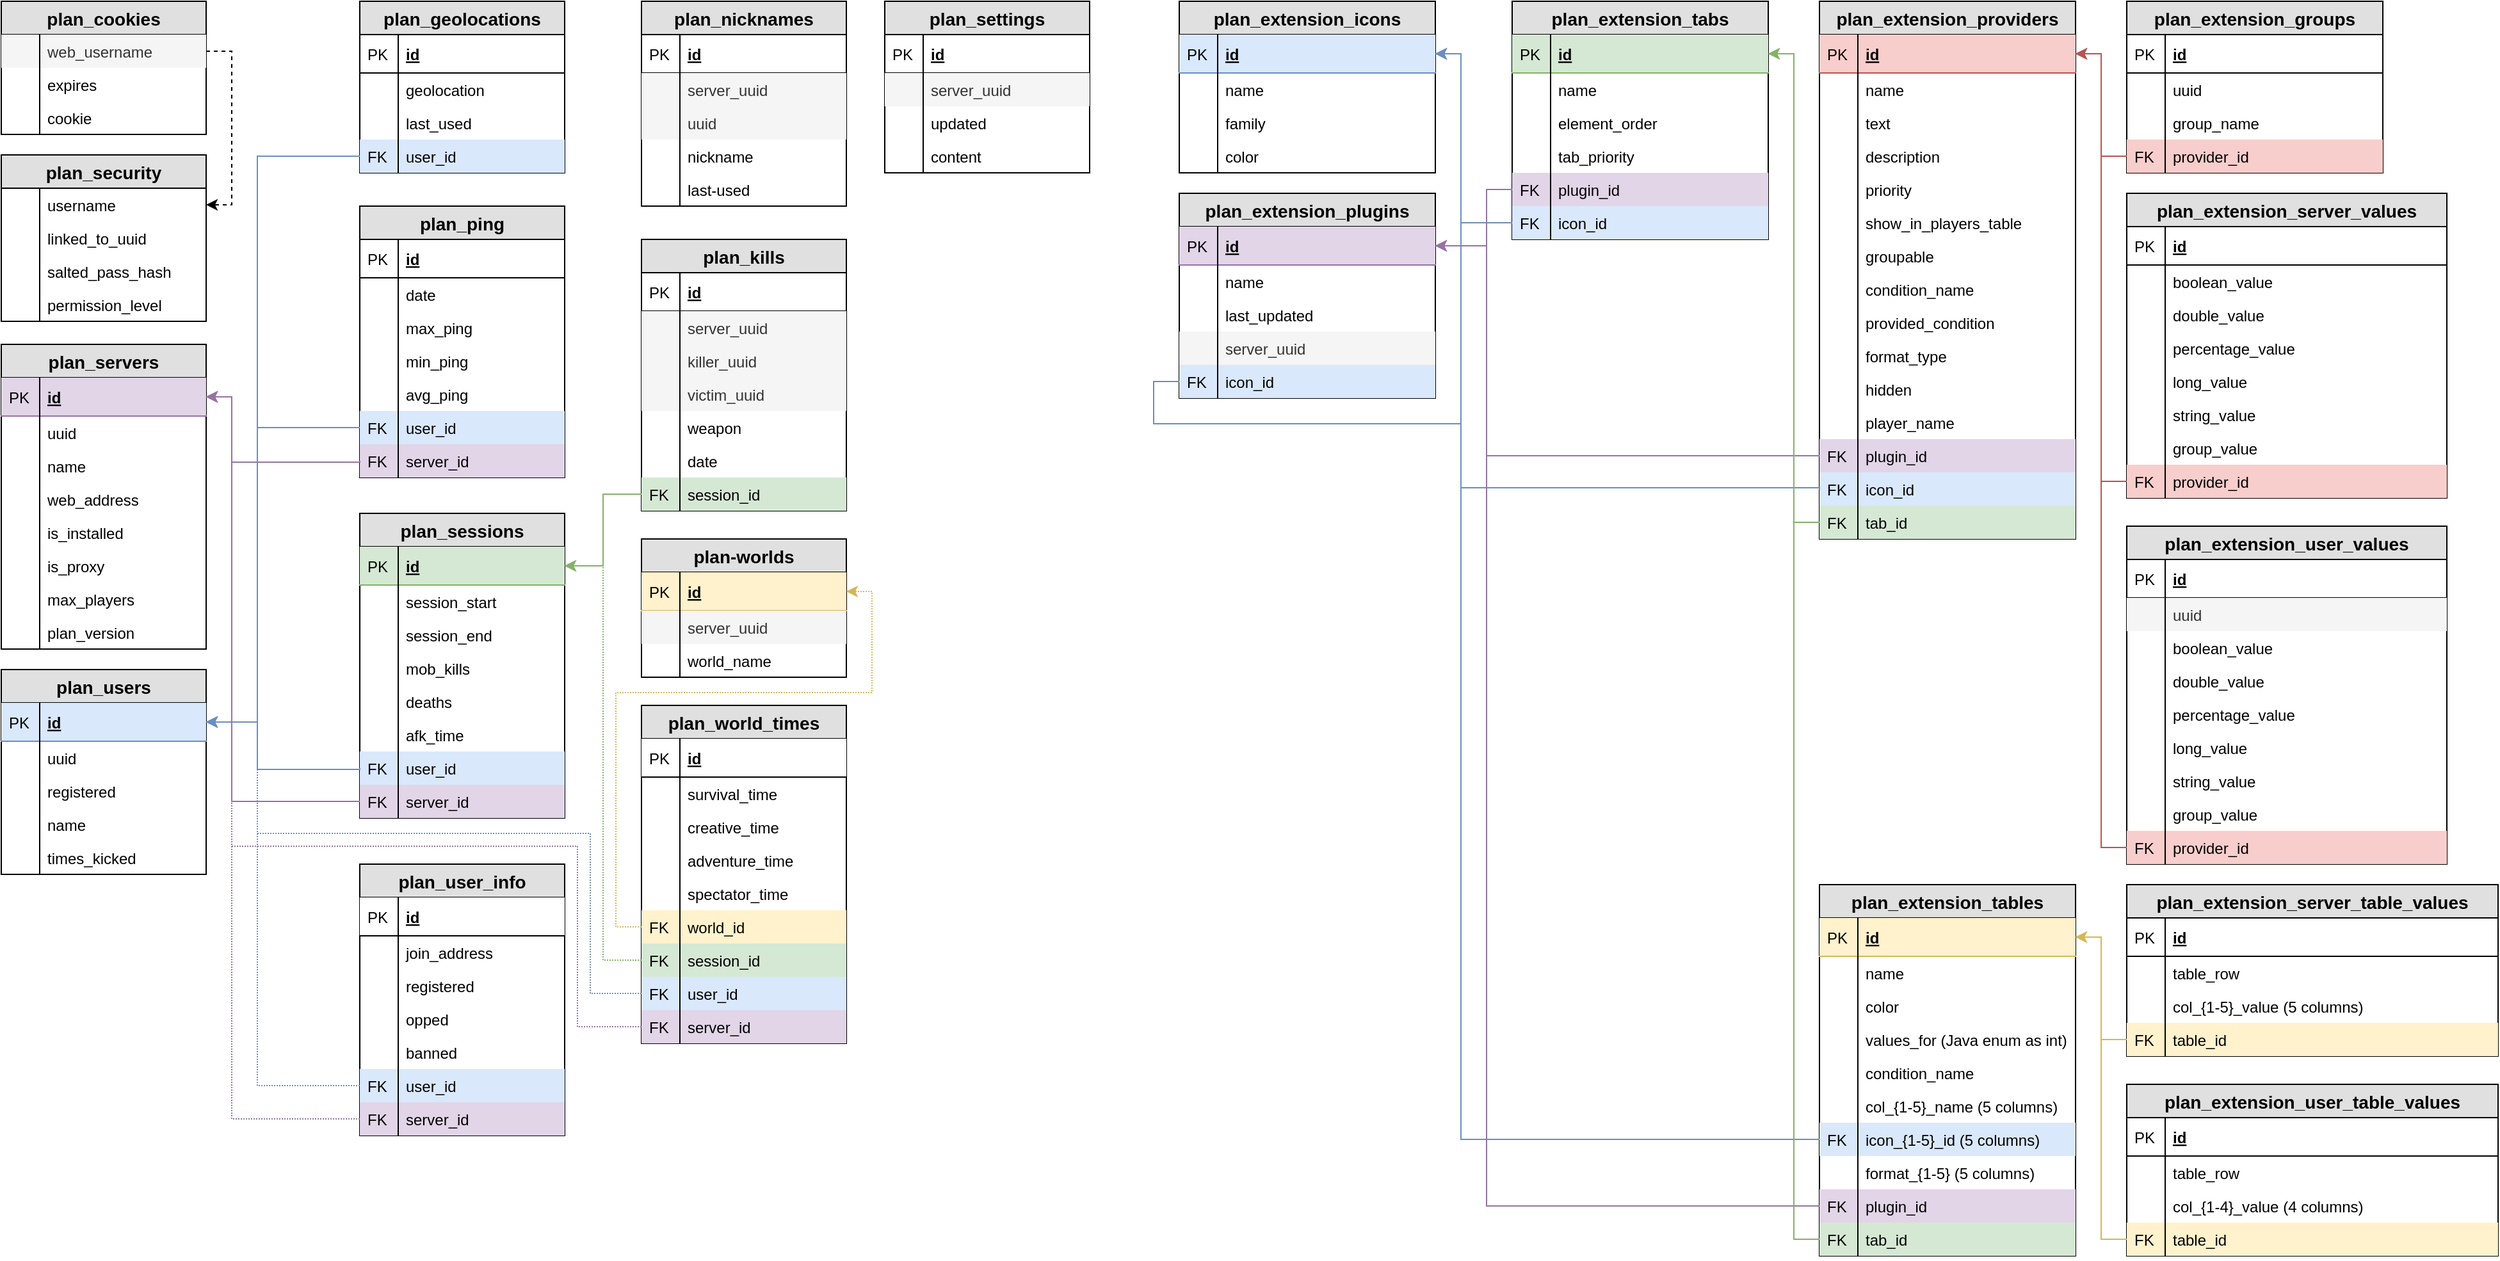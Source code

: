 <mxfile version="17.4.5" type="github"><diagram id="mq3uqKu_XHxvmJ23uNOm" name="Page-1"><mxGraphModel dx="2370" dy="1182" grid="1" gridSize="10" guides="1" tooltips="1" connect="1" arrows="1" fold="1" page="1" pageScale="1" pageWidth="827" pageHeight="1169" math="0" shadow="0"><root><mxCell id="0"/><mxCell id="1" parent="0"/><mxCell id="w4zS-_sgdQMahvvm_XY2-6" value="plan_extension_groups" style="swimlane;fontStyle=1;childLayout=stackLayout;horizontal=1;startSize=26;fillColor=#e0e0e0;horizontalStack=0;resizeParent=1;resizeParentMax=0;resizeLast=0;collapsible=1;marginBottom=0;swimlaneFillColor=#ffffff;align=center;fontSize=14;" vertex="1" parent="1"><mxGeometry x="1700" y="40" width="200" height="134" as="geometry"/></mxCell><mxCell id="w4zS-_sgdQMahvvm_XY2-7" value="id" style="shape=partialRectangle;top=0;left=0;right=0;bottom=1;align=left;verticalAlign=middle;fillColor=none;spacingLeft=34;spacingRight=4;overflow=hidden;rotatable=0;points=[[0,0.5],[1,0.5]];portConstraint=eastwest;dropTarget=0;fontStyle=5;" vertex="1" parent="w4zS-_sgdQMahvvm_XY2-6"><mxGeometry y="26" width="200" height="30" as="geometry"/></mxCell><mxCell id="w4zS-_sgdQMahvvm_XY2-8" value="PK" style="shape=partialRectangle;top=0;left=0;bottom=0;fillColor=none;align=left;verticalAlign=middle;spacingLeft=4;spacingRight=4;overflow=hidden;rotatable=0;points=[];portConstraint=eastwest;part=1;" vertex="1" connectable="0" parent="w4zS-_sgdQMahvvm_XY2-7"><mxGeometry width="30" height="30" as="geometry"/></mxCell><mxCell id="w4zS-_sgdQMahvvm_XY2-9" value="uuid&#xA;" style="shape=partialRectangle;top=0;left=0;right=0;bottom=0;align=left;verticalAlign=top;fillColor=none;spacingLeft=34;spacingRight=4;overflow=hidden;rotatable=0;points=[[0,0.5],[1,0.5]];portConstraint=eastwest;dropTarget=0;" vertex="1" parent="w4zS-_sgdQMahvvm_XY2-6"><mxGeometry y="56" width="200" height="26" as="geometry"/></mxCell><mxCell id="w4zS-_sgdQMahvvm_XY2-10" value="" style="shape=partialRectangle;top=0;left=0;bottom=0;fillColor=none;align=left;verticalAlign=top;spacingLeft=4;spacingRight=4;overflow=hidden;rotatable=0;points=[];portConstraint=eastwest;part=1;" vertex="1" connectable="0" parent="w4zS-_sgdQMahvvm_XY2-9"><mxGeometry width="30" height="26" as="geometry"/></mxCell><mxCell id="w4zS-_sgdQMahvvm_XY2-11" value="group_name" style="shape=partialRectangle;top=0;left=0;right=0;bottom=0;align=left;verticalAlign=top;fillColor=none;spacingLeft=34;spacingRight=4;overflow=hidden;rotatable=0;points=[[0,0.5],[1,0.5]];portConstraint=eastwest;dropTarget=0;" vertex="1" parent="w4zS-_sgdQMahvvm_XY2-6"><mxGeometry y="82" width="200" height="26" as="geometry"/></mxCell><mxCell id="w4zS-_sgdQMahvvm_XY2-12" value="" style="shape=partialRectangle;top=0;left=0;bottom=0;fillColor=none;align=left;verticalAlign=top;spacingLeft=4;spacingRight=4;overflow=hidden;rotatable=0;points=[];portConstraint=eastwest;part=1;" vertex="1" connectable="0" parent="w4zS-_sgdQMahvvm_XY2-11"><mxGeometry width="30" height="26" as="geometry"/></mxCell><mxCell id="w4zS-_sgdQMahvvm_XY2-13" value="provider_id" style="shape=partialRectangle;top=0;left=0;right=0;bottom=0;align=left;verticalAlign=top;fillColor=#f8cecc;spacingLeft=34;spacingRight=4;overflow=hidden;rotatable=0;points=[[0,0.5],[1,0.5]];portConstraint=eastwest;dropTarget=0;strokeColor=#b85450;" vertex="1" parent="w4zS-_sgdQMahvvm_XY2-6"><mxGeometry y="108" width="200" height="26" as="geometry"/></mxCell><mxCell id="w4zS-_sgdQMahvvm_XY2-14" value="FK" style="shape=partialRectangle;top=0;left=0;bottom=0;fillColor=none;align=left;verticalAlign=top;spacingLeft=4;spacingRight=4;overflow=hidden;rotatable=0;points=[];portConstraint=eastwest;part=1;" vertex="1" connectable="0" parent="w4zS-_sgdQMahvvm_XY2-13"><mxGeometry width="30" height="26" as="geometry"/></mxCell><mxCell id="w4zS-_sgdQMahvvm_XY2-19" value="plan_cookies" style="swimlane;fontStyle=1;childLayout=stackLayout;horizontal=1;startSize=26;fillColor=#e0e0e0;horizontalStack=0;resizeParent=1;resizeParentMax=0;resizeLast=0;collapsible=1;marginBottom=0;swimlaneFillColor=#ffffff;align=center;fontSize=14;" vertex="1" parent="1"><mxGeometry x="40" y="40" width="160" height="104" as="geometry"/></mxCell><mxCell id="w4zS-_sgdQMahvvm_XY2-22" value="web_username" style="shape=partialRectangle;top=0;left=0;right=0;bottom=0;align=left;verticalAlign=top;fillColor=#f5f5f5;spacingLeft=34;spacingRight=4;overflow=hidden;rotatable=0;points=[[0,0.5],[1,0.5]];portConstraint=eastwest;dropTarget=0;fontColor=#333333;strokeColor=#666666;" vertex="1" parent="w4zS-_sgdQMahvvm_XY2-19"><mxGeometry y="26" width="160" height="26" as="geometry"/></mxCell><mxCell id="w4zS-_sgdQMahvvm_XY2-23" value="" style="shape=partialRectangle;top=0;left=0;bottom=0;fillColor=none;align=left;verticalAlign=top;spacingLeft=4;spacingRight=4;overflow=hidden;rotatable=0;points=[];portConstraint=eastwest;part=1;" vertex="1" connectable="0" parent="w4zS-_sgdQMahvvm_XY2-22"><mxGeometry width="30" height="26" as="geometry"/></mxCell><mxCell id="w4zS-_sgdQMahvvm_XY2-24" value="expires" style="shape=partialRectangle;top=0;left=0;right=0;bottom=0;align=left;verticalAlign=top;fillColor=none;spacingLeft=34;spacingRight=4;overflow=hidden;rotatable=0;points=[[0,0.5],[1,0.5]];portConstraint=eastwest;dropTarget=0;" vertex="1" parent="w4zS-_sgdQMahvvm_XY2-19"><mxGeometry y="52" width="160" height="26" as="geometry"/></mxCell><mxCell id="w4zS-_sgdQMahvvm_XY2-25" value="" style="shape=partialRectangle;top=0;left=0;bottom=0;fillColor=none;align=left;verticalAlign=top;spacingLeft=4;spacingRight=4;overflow=hidden;rotatable=0;points=[];portConstraint=eastwest;part=1;" vertex="1" connectable="0" parent="w4zS-_sgdQMahvvm_XY2-24"><mxGeometry width="30" height="26" as="geometry"/></mxCell><mxCell id="w4zS-_sgdQMahvvm_XY2-26" value="cookie" style="shape=partialRectangle;top=0;left=0;right=0;bottom=0;align=left;verticalAlign=top;fillColor=none;spacingLeft=34;spacingRight=4;overflow=hidden;rotatable=0;points=[[0,0.5],[1,0.5]];portConstraint=eastwest;dropTarget=0;" vertex="1" parent="w4zS-_sgdQMahvvm_XY2-19"><mxGeometry y="78" width="160" height="26" as="geometry"/></mxCell><mxCell id="w4zS-_sgdQMahvvm_XY2-27" value="" style="shape=partialRectangle;top=0;left=0;bottom=0;fillColor=none;align=left;verticalAlign=top;spacingLeft=4;spacingRight=4;overflow=hidden;rotatable=0;points=[];portConstraint=eastwest;part=1;" vertex="1" connectable="0" parent="w4zS-_sgdQMahvvm_XY2-26"><mxGeometry width="30" height="26" as="geometry"/></mxCell><mxCell id="w4zS-_sgdQMahvvm_XY2-28" value="plan_extension_icons" style="swimlane;fontStyle=1;childLayout=stackLayout;horizontal=1;startSize=26;fillColor=#e0e0e0;horizontalStack=0;resizeParent=1;resizeParentMax=0;resizeLast=0;collapsible=1;marginBottom=0;swimlaneFillColor=#ffffff;align=center;fontSize=14;" vertex="1" parent="1"><mxGeometry x="960" y="40" width="200" height="134" as="geometry"/></mxCell><mxCell id="w4zS-_sgdQMahvvm_XY2-29" value="id" style="shape=partialRectangle;top=0;left=0;right=0;bottom=1;align=left;verticalAlign=middle;fillColor=#dae8fc;spacingLeft=34;spacingRight=4;overflow=hidden;rotatable=0;points=[[0,0.5],[1,0.5]];portConstraint=eastwest;dropTarget=0;fontStyle=5;strokeColor=#6c8ebf;" vertex="1" parent="w4zS-_sgdQMahvvm_XY2-28"><mxGeometry y="26" width="200" height="30" as="geometry"/></mxCell><mxCell id="w4zS-_sgdQMahvvm_XY2-30" value="PK" style="shape=partialRectangle;top=0;left=0;bottom=0;fillColor=none;align=left;verticalAlign=middle;spacingLeft=4;spacingRight=4;overflow=hidden;rotatable=0;points=[];portConstraint=eastwest;part=1;" vertex="1" connectable="0" parent="w4zS-_sgdQMahvvm_XY2-29"><mxGeometry width="30" height="30" as="geometry"/></mxCell><mxCell id="w4zS-_sgdQMahvvm_XY2-31" value="name" style="shape=partialRectangle;top=0;left=0;right=0;bottom=0;align=left;verticalAlign=top;fillColor=none;spacingLeft=34;spacingRight=4;overflow=hidden;rotatable=0;points=[[0,0.5],[1,0.5]];portConstraint=eastwest;dropTarget=0;" vertex="1" parent="w4zS-_sgdQMahvvm_XY2-28"><mxGeometry y="56" width="200" height="26" as="geometry"/></mxCell><mxCell id="w4zS-_sgdQMahvvm_XY2-32" value="" style="shape=partialRectangle;top=0;left=0;bottom=0;fillColor=none;align=left;verticalAlign=top;spacingLeft=4;spacingRight=4;overflow=hidden;rotatable=0;points=[];portConstraint=eastwest;part=1;" vertex="1" connectable="0" parent="w4zS-_sgdQMahvvm_XY2-31"><mxGeometry width="30" height="26" as="geometry"/></mxCell><mxCell id="w4zS-_sgdQMahvvm_XY2-33" value="family" style="shape=partialRectangle;top=0;left=0;right=0;bottom=0;align=left;verticalAlign=top;fillColor=none;spacingLeft=34;spacingRight=4;overflow=hidden;rotatable=0;points=[[0,0.5],[1,0.5]];portConstraint=eastwest;dropTarget=0;" vertex="1" parent="w4zS-_sgdQMahvvm_XY2-28"><mxGeometry y="82" width="200" height="26" as="geometry"/></mxCell><mxCell id="w4zS-_sgdQMahvvm_XY2-34" value="" style="shape=partialRectangle;top=0;left=0;bottom=0;fillColor=none;align=left;verticalAlign=top;spacingLeft=4;spacingRight=4;overflow=hidden;rotatable=0;points=[];portConstraint=eastwest;part=1;" vertex="1" connectable="0" parent="w4zS-_sgdQMahvvm_XY2-33"><mxGeometry width="30" height="26" as="geometry"/></mxCell><mxCell id="w4zS-_sgdQMahvvm_XY2-35" value="color" style="shape=partialRectangle;top=0;left=0;right=0;bottom=0;align=left;verticalAlign=top;fillColor=none;spacingLeft=34;spacingRight=4;overflow=hidden;rotatable=0;points=[[0,0.5],[1,0.5]];portConstraint=eastwest;dropTarget=0;" vertex="1" parent="w4zS-_sgdQMahvvm_XY2-28"><mxGeometry y="108" width="200" height="26" as="geometry"/></mxCell><mxCell id="w4zS-_sgdQMahvvm_XY2-36" value="" style="shape=partialRectangle;top=0;left=0;bottom=0;fillColor=none;align=left;verticalAlign=top;spacingLeft=4;spacingRight=4;overflow=hidden;rotatable=0;points=[];portConstraint=eastwest;part=1;" vertex="1" connectable="0" parent="w4zS-_sgdQMahvvm_XY2-35"><mxGeometry width="30" height="26" as="geometry"/></mxCell><mxCell id="w4zS-_sgdQMahvvm_XY2-37" value="plan_extension_plugins" style="swimlane;fontStyle=1;childLayout=stackLayout;horizontal=1;startSize=26;fillColor=#e0e0e0;horizontalStack=0;resizeParent=1;resizeParentMax=0;resizeLast=0;collapsible=1;marginBottom=0;swimlaneFillColor=#ffffff;align=center;fontSize=14;" vertex="1" parent="1"><mxGeometry x="960" y="190" width="200" height="160" as="geometry"/></mxCell><mxCell id="w4zS-_sgdQMahvvm_XY2-38" value="id" style="shape=partialRectangle;top=0;left=0;right=0;bottom=1;align=left;verticalAlign=middle;fillColor=#e1d5e7;spacingLeft=34;spacingRight=4;overflow=hidden;rotatable=0;points=[[0,0.5],[1,0.5]];portConstraint=eastwest;dropTarget=0;fontStyle=5;strokeColor=#9673a6;" vertex="1" parent="w4zS-_sgdQMahvvm_XY2-37"><mxGeometry y="26" width="200" height="30" as="geometry"/></mxCell><mxCell id="w4zS-_sgdQMahvvm_XY2-39" value="PK" style="shape=partialRectangle;top=0;left=0;bottom=0;fillColor=none;align=left;verticalAlign=middle;spacingLeft=4;spacingRight=4;overflow=hidden;rotatable=0;points=[];portConstraint=eastwest;part=1;" vertex="1" connectable="0" parent="w4zS-_sgdQMahvvm_XY2-38"><mxGeometry width="30" height="30" as="geometry"/></mxCell><mxCell id="w4zS-_sgdQMahvvm_XY2-40" value="name" style="shape=partialRectangle;top=0;left=0;right=0;bottom=0;align=left;verticalAlign=top;fillColor=none;spacingLeft=34;spacingRight=4;overflow=hidden;rotatable=0;points=[[0,0.5],[1,0.5]];portConstraint=eastwest;dropTarget=0;" vertex="1" parent="w4zS-_sgdQMahvvm_XY2-37"><mxGeometry y="56" width="200" height="26" as="geometry"/></mxCell><mxCell id="w4zS-_sgdQMahvvm_XY2-41" value="" style="shape=partialRectangle;top=0;left=0;bottom=0;fillColor=none;align=left;verticalAlign=top;spacingLeft=4;spacingRight=4;overflow=hidden;rotatable=0;points=[];portConstraint=eastwest;part=1;" vertex="1" connectable="0" parent="w4zS-_sgdQMahvvm_XY2-40"><mxGeometry width="30" height="26" as="geometry"/></mxCell><mxCell id="w4zS-_sgdQMahvvm_XY2-42" value="last_updated" style="shape=partialRectangle;top=0;left=0;right=0;bottom=0;align=left;verticalAlign=top;fillColor=none;spacingLeft=34;spacingRight=4;overflow=hidden;rotatable=0;points=[[0,0.5],[1,0.5]];portConstraint=eastwest;dropTarget=0;" vertex="1" parent="w4zS-_sgdQMahvvm_XY2-37"><mxGeometry y="82" width="200" height="26" as="geometry"/></mxCell><mxCell id="w4zS-_sgdQMahvvm_XY2-43" value="" style="shape=partialRectangle;top=0;left=0;bottom=0;fillColor=none;align=left;verticalAlign=top;spacingLeft=4;spacingRight=4;overflow=hidden;rotatable=0;points=[];portConstraint=eastwest;part=1;" vertex="1" connectable="0" parent="w4zS-_sgdQMahvvm_XY2-42"><mxGeometry width="30" height="26" as="geometry"/></mxCell><mxCell id="w4zS-_sgdQMahvvm_XY2-44" value="server_uuid" style="shape=partialRectangle;top=0;left=0;right=0;bottom=0;align=left;verticalAlign=top;fillColor=#f5f5f5;spacingLeft=34;spacingRight=4;overflow=hidden;rotatable=0;points=[[0,0.5],[1,0.5]];portConstraint=eastwest;dropTarget=0;fontColor=#333333;strokeColor=#666666;" vertex="1" parent="w4zS-_sgdQMahvvm_XY2-37"><mxGeometry y="108" width="200" height="26" as="geometry"/></mxCell><mxCell id="w4zS-_sgdQMahvvm_XY2-45" value="" style="shape=partialRectangle;top=0;left=0;bottom=0;fillColor=none;align=left;verticalAlign=top;spacingLeft=4;spacingRight=4;overflow=hidden;rotatable=0;points=[];portConstraint=eastwest;part=1;" vertex="1" connectable="0" parent="w4zS-_sgdQMahvvm_XY2-44"><mxGeometry width="30" height="26" as="geometry"/></mxCell><mxCell id="w4zS-_sgdQMahvvm_XY2-46" value="icon_id" style="shape=partialRectangle;top=0;left=0;right=0;bottom=0;align=left;verticalAlign=top;fillColor=#dae8fc;spacingLeft=34;spacingRight=4;overflow=hidden;rotatable=0;points=[[0,0.5],[1,0.5]];portConstraint=eastwest;dropTarget=0;strokeColor=#6c8ebf;" vertex="1" parent="w4zS-_sgdQMahvvm_XY2-37"><mxGeometry y="134" width="200" height="26" as="geometry"/></mxCell><mxCell id="w4zS-_sgdQMahvvm_XY2-47" value="FK" style="shape=partialRectangle;top=0;left=0;bottom=0;fillColor=none;align=left;verticalAlign=top;spacingLeft=4;spacingRight=4;overflow=hidden;rotatable=0;points=[];portConstraint=eastwest;part=1;" vertex="1" connectable="0" parent="w4zS-_sgdQMahvvm_XY2-46"><mxGeometry width="30" height="26" as="geometry"/></mxCell><mxCell id="w4zS-_sgdQMahvvm_XY2-49" value="plan_extension_providers" style="swimlane;fontStyle=1;childLayout=stackLayout;horizontal=1;startSize=26;fillColor=#e0e0e0;horizontalStack=0;resizeParent=1;resizeParentMax=0;resizeLast=0;collapsible=1;marginBottom=0;swimlaneFillColor=#ffffff;align=center;fontSize=14;" vertex="1" parent="1"><mxGeometry x="1460" y="40" width="200" height="420" as="geometry"/></mxCell><mxCell id="w4zS-_sgdQMahvvm_XY2-50" value="id" style="shape=partialRectangle;top=0;left=0;right=0;bottom=1;align=left;verticalAlign=middle;fillColor=#f8cecc;spacingLeft=34;spacingRight=4;overflow=hidden;rotatable=0;points=[[0,0.5],[1,0.5]];portConstraint=eastwest;dropTarget=0;fontStyle=5;strokeColor=#b85450;" vertex="1" parent="w4zS-_sgdQMahvvm_XY2-49"><mxGeometry y="26" width="200" height="30" as="geometry"/></mxCell><mxCell id="w4zS-_sgdQMahvvm_XY2-51" value="PK" style="shape=partialRectangle;top=0;left=0;bottom=0;fillColor=none;align=left;verticalAlign=middle;spacingLeft=4;spacingRight=4;overflow=hidden;rotatable=0;points=[];portConstraint=eastwest;part=1;" vertex="1" connectable="0" parent="w4zS-_sgdQMahvvm_XY2-50"><mxGeometry width="30" height="30" as="geometry"/></mxCell><mxCell id="w4zS-_sgdQMahvvm_XY2-52" value="name" style="shape=partialRectangle;top=0;left=0;right=0;bottom=0;align=left;verticalAlign=top;fillColor=none;spacingLeft=34;spacingRight=4;overflow=hidden;rotatable=0;points=[[0,0.5],[1,0.5]];portConstraint=eastwest;dropTarget=0;" vertex="1" parent="w4zS-_sgdQMahvvm_XY2-49"><mxGeometry y="56" width="200" height="26" as="geometry"/></mxCell><mxCell id="w4zS-_sgdQMahvvm_XY2-53" value="" style="shape=partialRectangle;top=0;left=0;bottom=0;fillColor=none;align=left;verticalAlign=top;spacingLeft=4;spacingRight=4;overflow=hidden;rotatable=0;points=[];portConstraint=eastwest;part=1;" vertex="1" connectable="0" parent="w4zS-_sgdQMahvvm_XY2-52"><mxGeometry width="30" height="26" as="geometry"/></mxCell><mxCell id="w4zS-_sgdQMahvvm_XY2-54" value="text" style="shape=partialRectangle;top=0;left=0;right=0;bottom=0;align=left;verticalAlign=top;fillColor=none;spacingLeft=34;spacingRight=4;overflow=hidden;rotatable=0;points=[[0,0.5],[1,0.5]];portConstraint=eastwest;dropTarget=0;" vertex="1" parent="w4zS-_sgdQMahvvm_XY2-49"><mxGeometry y="82" width="200" height="26" as="geometry"/></mxCell><mxCell id="w4zS-_sgdQMahvvm_XY2-55" value="" style="shape=partialRectangle;top=0;left=0;bottom=0;fillColor=none;align=left;verticalAlign=top;spacingLeft=4;spacingRight=4;overflow=hidden;rotatable=0;points=[];portConstraint=eastwest;part=1;" vertex="1" connectable="0" parent="w4zS-_sgdQMahvvm_XY2-54"><mxGeometry width="30" height="26" as="geometry"/></mxCell><mxCell id="w4zS-_sgdQMahvvm_XY2-56" value="description" style="shape=partialRectangle;top=0;left=0;right=0;bottom=0;align=left;verticalAlign=top;fillColor=none;spacingLeft=34;spacingRight=4;overflow=hidden;rotatable=0;points=[[0,0.5],[1,0.5]];portConstraint=eastwest;dropTarget=0;" vertex="1" parent="w4zS-_sgdQMahvvm_XY2-49"><mxGeometry y="108" width="200" height="26" as="geometry"/></mxCell><mxCell id="w4zS-_sgdQMahvvm_XY2-57" value="" style="shape=partialRectangle;top=0;left=0;bottom=0;fillColor=none;align=left;verticalAlign=top;spacingLeft=4;spacingRight=4;overflow=hidden;rotatable=0;points=[];portConstraint=eastwest;part=1;" vertex="1" connectable="0" parent="w4zS-_sgdQMahvvm_XY2-56"><mxGeometry width="30" height="26" as="geometry"/></mxCell><mxCell id="w4zS-_sgdQMahvvm_XY2-60" value="priority" style="shape=partialRectangle;top=0;left=0;right=0;bottom=0;align=left;verticalAlign=top;fillColor=none;spacingLeft=34;spacingRight=4;overflow=hidden;rotatable=0;points=[[0,0.5],[1,0.5]];portConstraint=eastwest;dropTarget=0;" vertex="1" parent="w4zS-_sgdQMahvvm_XY2-49"><mxGeometry y="134" width="200" height="26" as="geometry"/></mxCell><mxCell id="w4zS-_sgdQMahvvm_XY2-61" value="" style="shape=partialRectangle;top=0;left=0;bottom=0;fillColor=none;align=left;verticalAlign=top;spacingLeft=4;spacingRight=4;overflow=hidden;rotatable=0;points=[];portConstraint=eastwest;part=1;" vertex="1" connectable="0" parent="w4zS-_sgdQMahvvm_XY2-60"><mxGeometry width="30" height="26" as="geometry"/></mxCell><mxCell id="w4zS-_sgdQMahvvm_XY2-62" value="show_in_players_table" style="shape=partialRectangle;top=0;left=0;right=0;bottom=0;align=left;verticalAlign=top;fillColor=none;spacingLeft=34;spacingRight=4;overflow=hidden;rotatable=0;points=[[0,0.5],[1,0.5]];portConstraint=eastwest;dropTarget=0;" vertex="1" parent="w4zS-_sgdQMahvvm_XY2-49"><mxGeometry y="160" width="200" height="26" as="geometry"/></mxCell><mxCell id="w4zS-_sgdQMahvvm_XY2-63" value="" style="shape=partialRectangle;top=0;left=0;bottom=0;fillColor=none;align=left;verticalAlign=top;spacingLeft=4;spacingRight=4;overflow=hidden;rotatable=0;points=[];portConstraint=eastwest;part=1;" vertex="1" connectable="0" parent="w4zS-_sgdQMahvvm_XY2-62"><mxGeometry width="30" height="26" as="geometry"/></mxCell><mxCell id="w4zS-_sgdQMahvvm_XY2-66" value="groupable" style="shape=partialRectangle;top=0;left=0;right=0;bottom=0;align=left;verticalAlign=top;fillColor=none;spacingLeft=34;spacingRight=4;overflow=hidden;rotatable=0;points=[[0,0.5],[1,0.5]];portConstraint=eastwest;dropTarget=0;" vertex="1" parent="w4zS-_sgdQMahvvm_XY2-49"><mxGeometry y="186" width="200" height="26" as="geometry"/></mxCell><mxCell id="w4zS-_sgdQMahvvm_XY2-67" value="" style="shape=partialRectangle;top=0;left=0;bottom=0;fillColor=none;align=left;verticalAlign=top;spacingLeft=4;spacingRight=4;overflow=hidden;rotatable=0;points=[];portConstraint=eastwest;part=1;" vertex="1" connectable="0" parent="w4zS-_sgdQMahvvm_XY2-66"><mxGeometry width="30" height="26" as="geometry"/></mxCell><mxCell id="w4zS-_sgdQMahvvm_XY2-68" value="condition_name" style="shape=partialRectangle;top=0;left=0;right=0;bottom=0;align=left;verticalAlign=top;fillColor=none;spacingLeft=34;spacingRight=4;overflow=hidden;rotatable=0;points=[[0,0.5],[1,0.5]];portConstraint=eastwest;dropTarget=0;" vertex="1" parent="w4zS-_sgdQMahvvm_XY2-49"><mxGeometry y="212" width="200" height="26" as="geometry"/></mxCell><mxCell id="w4zS-_sgdQMahvvm_XY2-69" value="" style="shape=partialRectangle;top=0;left=0;bottom=0;fillColor=none;align=left;verticalAlign=top;spacingLeft=4;spacingRight=4;overflow=hidden;rotatable=0;points=[];portConstraint=eastwest;part=1;" vertex="1" connectable="0" parent="w4zS-_sgdQMahvvm_XY2-68"><mxGeometry width="30" height="26" as="geometry"/></mxCell><mxCell id="w4zS-_sgdQMahvvm_XY2-70" value="provided_condition" style="shape=partialRectangle;top=0;left=0;right=0;bottom=0;align=left;verticalAlign=top;fillColor=none;spacingLeft=34;spacingRight=4;overflow=hidden;rotatable=0;points=[[0,0.5],[1,0.5]];portConstraint=eastwest;dropTarget=0;" vertex="1" parent="w4zS-_sgdQMahvvm_XY2-49"><mxGeometry y="238" width="200" height="26" as="geometry"/></mxCell><mxCell id="w4zS-_sgdQMahvvm_XY2-71" value="" style="shape=partialRectangle;top=0;left=0;bottom=0;fillColor=none;align=left;verticalAlign=top;spacingLeft=4;spacingRight=4;overflow=hidden;rotatable=0;points=[];portConstraint=eastwest;part=1;" vertex="1" connectable="0" parent="w4zS-_sgdQMahvvm_XY2-70"><mxGeometry width="30" height="26" as="geometry"/></mxCell><mxCell id="w4zS-_sgdQMahvvm_XY2-72" value="format_type" style="shape=partialRectangle;top=0;left=0;right=0;bottom=0;align=left;verticalAlign=top;fillColor=none;spacingLeft=34;spacingRight=4;overflow=hidden;rotatable=0;points=[[0,0.5],[1,0.5]];portConstraint=eastwest;dropTarget=0;" vertex="1" parent="w4zS-_sgdQMahvvm_XY2-49"><mxGeometry y="264" width="200" height="26" as="geometry"/></mxCell><mxCell id="w4zS-_sgdQMahvvm_XY2-73" value="" style="shape=partialRectangle;top=0;left=0;bottom=0;fillColor=none;align=left;verticalAlign=top;spacingLeft=4;spacingRight=4;overflow=hidden;rotatable=0;points=[];portConstraint=eastwest;part=1;" vertex="1" connectable="0" parent="w4zS-_sgdQMahvvm_XY2-72"><mxGeometry width="30" height="26" as="geometry"/></mxCell><mxCell id="w4zS-_sgdQMahvvm_XY2-74" value="hidden" style="shape=partialRectangle;top=0;left=0;right=0;bottom=0;align=left;verticalAlign=top;fillColor=none;spacingLeft=34;spacingRight=4;overflow=hidden;rotatable=0;points=[[0,0.5],[1,0.5]];portConstraint=eastwest;dropTarget=0;" vertex="1" parent="w4zS-_sgdQMahvvm_XY2-49"><mxGeometry y="290" width="200" height="26" as="geometry"/></mxCell><mxCell id="w4zS-_sgdQMahvvm_XY2-75" value="" style="shape=partialRectangle;top=0;left=0;bottom=0;fillColor=none;align=left;verticalAlign=top;spacingLeft=4;spacingRight=4;overflow=hidden;rotatable=0;points=[];portConstraint=eastwest;part=1;" vertex="1" connectable="0" parent="w4zS-_sgdQMahvvm_XY2-74"><mxGeometry width="30" height="26" as="geometry"/></mxCell><mxCell id="w4zS-_sgdQMahvvm_XY2-76" value="player_name" style="shape=partialRectangle;top=0;left=0;right=0;bottom=0;align=left;verticalAlign=top;fillColor=none;spacingLeft=34;spacingRight=4;overflow=hidden;rotatable=0;points=[[0,0.5],[1,0.5]];portConstraint=eastwest;dropTarget=0;" vertex="1" parent="w4zS-_sgdQMahvvm_XY2-49"><mxGeometry y="316" width="200" height="26" as="geometry"/></mxCell><mxCell id="w4zS-_sgdQMahvvm_XY2-77" value="" style="shape=partialRectangle;top=0;left=0;bottom=0;fillColor=none;align=left;verticalAlign=top;spacingLeft=4;spacingRight=4;overflow=hidden;rotatable=0;points=[];portConstraint=eastwest;part=1;" vertex="1" connectable="0" parent="w4zS-_sgdQMahvvm_XY2-76"><mxGeometry width="30" height="26" as="geometry"/></mxCell><mxCell id="w4zS-_sgdQMahvvm_XY2-78" value="plugin_id" style="shape=partialRectangle;top=0;left=0;right=0;bottom=0;align=left;verticalAlign=top;fillColor=#e1d5e7;spacingLeft=34;spacingRight=4;overflow=hidden;rotatable=0;points=[[0,0.5],[1,0.5]];portConstraint=eastwest;dropTarget=0;strokeColor=#9673a6;" vertex="1" parent="w4zS-_sgdQMahvvm_XY2-49"><mxGeometry y="342" width="200" height="26" as="geometry"/></mxCell><mxCell id="w4zS-_sgdQMahvvm_XY2-79" value="FK" style="shape=partialRectangle;top=0;left=0;bottom=0;fillColor=none;align=left;verticalAlign=top;spacingLeft=4;spacingRight=4;overflow=hidden;rotatable=0;points=[];portConstraint=eastwest;part=1;" vertex="1" connectable="0" parent="w4zS-_sgdQMahvvm_XY2-78"><mxGeometry width="30" height="26" as="geometry"/></mxCell><mxCell id="w4zS-_sgdQMahvvm_XY2-80" value="icon_id" style="shape=partialRectangle;top=0;left=0;right=0;bottom=0;align=left;verticalAlign=top;fillColor=#dae8fc;spacingLeft=34;spacingRight=4;overflow=hidden;rotatable=0;points=[[0,0.5],[1,0.5]];portConstraint=eastwest;dropTarget=0;strokeColor=#6c8ebf;" vertex="1" parent="w4zS-_sgdQMahvvm_XY2-49"><mxGeometry y="368" width="200" height="26" as="geometry"/></mxCell><mxCell id="w4zS-_sgdQMahvvm_XY2-81" value="FK" style="shape=partialRectangle;top=0;left=0;bottom=0;fillColor=none;align=left;verticalAlign=top;spacingLeft=4;spacingRight=4;overflow=hidden;rotatable=0;points=[];portConstraint=eastwest;part=1;" vertex="1" connectable="0" parent="w4zS-_sgdQMahvvm_XY2-80"><mxGeometry width="30" height="26" as="geometry"/></mxCell><mxCell id="w4zS-_sgdQMahvvm_XY2-82" value="tab_id" style="shape=partialRectangle;top=0;left=0;right=0;bottom=0;align=left;verticalAlign=top;fillColor=#d5e8d4;spacingLeft=34;spacingRight=4;overflow=hidden;rotatable=0;points=[[0,0.5],[1,0.5]];portConstraint=eastwest;dropTarget=0;strokeColor=#82b366;" vertex="1" parent="w4zS-_sgdQMahvvm_XY2-49"><mxGeometry y="394" width="200" height="26" as="geometry"/></mxCell><mxCell id="w4zS-_sgdQMahvvm_XY2-83" value="FK" style="shape=partialRectangle;top=0;left=0;bottom=0;fillColor=none;align=left;verticalAlign=top;spacingLeft=4;spacingRight=4;overflow=hidden;rotatable=0;points=[];portConstraint=eastwest;part=1;" vertex="1" connectable="0" parent="w4zS-_sgdQMahvvm_XY2-82"><mxGeometry width="30" height="26" as="geometry"/></mxCell><mxCell id="w4zS-_sgdQMahvvm_XY2-58" style="edgeStyle=orthogonalEdgeStyle;rounded=0;orthogonalLoop=1;jettySize=auto;html=1;exitX=0;exitY=0.5;exitDx=0;exitDy=0;entryX=1;entryY=0.5;entryDx=0;entryDy=0;fontSize=14;fillColor=#f8cecc;strokeColor=#b85450;" edge="1" parent="1" source="w4zS-_sgdQMahvvm_XY2-13" target="w4zS-_sgdQMahvvm_XY2-50"><mxGeometry relative="1" as="geometry"/></mxCell><mxCell id="w4zS-_sgdQMahvvm_XY2-84" style="edgeStyle=orthogonalEdgeStyle;rounded=0;orthogonalLoop=1;jettySize=auto;html=1;exitX=0;exitY=0.5;exitDx=0;exitDy=0;entryX=1;entryY=0.5;entryDx=0;entryDy=0;fontSize=14;fillColor=#e1d5e7;strokeColor=#9673a6;" edge="1" parent="1" source="w4zS-_sgdQMahvvm_XY2-78" target="w4zS-_sgdQMahvvm_XY2-38"><mxGeometry relative="1" as="geometry"><Array as="points"><mxPoint x="1200" y="395"/><mxPoint x="1200" y="231"/></Array></mxGeometry></mxCell><mxCell id="w4zS-_sgdQMahvvm_XY2-85" style="edgeStyle=orthogonalEdgeStyle;rounded=0;orthogonalLoop=1;jettySize=auto;html=1;exitX=0;exitY=0.5;exitDx=0;exitDy=0;entryX=1;entryY=0.5;entryDx=0;entryDy=0;fontSize=14;fillColor=#dae8fc;strokeColor=#6c8ebf;" edge="1" parent="1" source="w4zS-_sgdQMahvvm_XY2-80" target="w4zS-_sgdQMahvvm_XY2-29"><mxGeometry relative="1" as="geometry"><Array as="points"><mxPoint x="1460" y="420"/><mxPoint x="1180" y="420"/><mxPoint x="1180" y="81"/></Array></mxGeometry></mxCell><mxCell id="w4zS-_sgdQMahvvm_XY2-86" value="plan_extension_tabs" style="swimlane;fontStyle=1;childLayout=stackLayout;horizontal=1;startSize=26;fillColor=#e0e0e0;horizontalStack=0;resizeParent=1;resizeParentMax=0;resizeLast=0;collapsible=1;marginBottom=0;swimlaneFillColor=#ffffff;align=center;fontSize=14;" vertex="1" parent="1"><mxGeometry x="1220" y="40" width="200" height="186" as="geometry"/></mxCell><mxCell id="w4zS-_sgdQMahvvm_XY2-87" value="id" style="shape=partialRectangle;top=0;left=0;right=0;bottom=1;align=left;verticalAlign=middle;fillColor=#d5e8d4;spacingLeft=34;spacingRight=4;overflow=hidden;rotatable=0;points=[[0,0.5],[1,0.5]];portConstraint=eastwest;dropTarget=0;fontStyle=5;strokeColor=#82b366;" vertex="1" parent="w4zS-_sgdQMahvvm_XY2-86"><mxGeometry y="26" width="200" height="30" as="geometry"/></mxCell><mxCell id="w4zS-_sgdQMahvvm_XY2-88" value="PK" style="shape=partialRectangle;top=0;left=0;bottom=0;fillColor=none;align=left;verticalAlign=middle;spacingLeft=4;spacingRight=4;overflow=hidden;rotatable=0;points=[];portConstraint=eastwest;part=1;" vertex="1" connectable="0" parent="w4zS-_sgdQMahvvm_XY2-87"><mxGeometry width="30" height="30" as="geometry"/></mxCell><mxCell id="w4zS-_sgdQMahvvm_XY2-89" value="name" style="shape=partialRectangle;top=0;left=0;right=0;bottom=0;align=left;verticalAlign=top;fillColor=none;spacingLeft=34;spacingRight=4;overflow=hidden;rotatable=0;points=[[0,0.5],[1,0.5]];portConstraint=eastwest;dropTarget=0;" vertex="1" parent="w4zS-_sgdQMahvvm_XY2-86"><mxGeometry y="56" width="200" height="26" as="geometry"/></mxCell><mxCell id="w4zS-_sgdQMahvvm_XY2-90" value="" style="shape=partialRectangle;top=0;left=0;bottom=0;fillColor=none;align=left;verticalAlign=top;spacingLeft=4;spacingRight=4;overflow=hidden;rotatable=0;points=[];portConstraint=eastwest;part=1;" vertex="1" connectable="0" parent="w4zS-_sgdQMahvvm_XY2-89"><mxGeometry width="30" height="26" as="geometry"/></mxCell><mxCell id="w4zS-_sgdQMahvvm_XY2-91" value="element_order" style="shape=partialRectangle;top=0;left=0;right=0;bottom=0;align=left;verticalAlign=top;fillColor=none;spacingLeft=34;spacingRight=4;overflow=hidden;rotatable=0;points=[[0,0.5],[1,0.5]];portConstraint=eastwest;dropTarget=0;" vertex="1" parent="w4zS-_sgdQMahvvm_XY2-86"><mxGeometry y="82" width="200" height="26" as="geometry"/></mxCell><mxCell id="w4zS-_sgdQMahvvm_XY2-92" value="" style="shape=partialRectangle;top=0;left=0;bottom=0;fillColor=none;align=left;verticalAlign=top;spacingLeft=4;spacingRight=4;overflow=hidden;rotatable=0;points=[];portConstraint=eastwest;part=1;" vertex="1" connectable="0" parent="w4zS-_sgdQMahvvm_XY2-91"><mxGeometry width="30" height="26" as="geometry"/></mxCell><mxCell id="w4zS-_sgdQMahvvm_XY2-95" value="tab_priority" style="shape=partialRectangle;top=0;left=0;right=0;bottom=0;align=left;verticalAlign=top;fillColor=none;spacingLeft=34;spacingRight=4;overflow=hidden;rotatable=0;points=[[0,0.5],[1,0.5]];portConstraint=eastwest;dropTarget=0;" vertex="1" parent="w4zS-_sgdQMahvvm_XY2-86"><mxGeometry y="108" width="200" height="26" as="geometry"/></mxCell><mxCell id="w4zS-_sgdQMahvvm_XY2-96" value="" style="shape=partialRectangle;top=0;left=0;bottom=0;fillColor=none;align=left;verticalAlign=top;spacingLeft=4;spacingRight=4;overflow=hidden;rotatable=0;points=[];portConstraint=eastwest;part=1;" vertex="1" connectable="0" parent="w4zS-_sgdQMahvvm_XY2-95"><mxGeometry width="30" height="26" as="geometry"/></mxCell><mxCell id="w4zS-_sgdQMahvvm_XY2-97" value="plugin_id" style="shape=partialRectangle;top=0;left=0;right=0;bottom=0;align=left;verticalAlign=top;fillColor=#e1d5e7;spacingLeft=34;spacingRight=4;overflow=hidden;rotatable=0;points=[[0,0.5],[1,0.5]];portConstraint=eastwest;dropTarget=0;strokeColor=#9673a6;" vertex="1" parent="w4zS-_sgdQMahvvm_XY2-86"><mxGeometry y="134" width="200" height="26" as="geometry"/></mxCell><mxCell id="w4zS-_sgdQMahvvm_XY2-98" value="FK" style="shape=partialRectangle;top=0;left=0;bottom=0;fillColor=none;align=left;verticalAlign=top;spacingLeft=4;spacingRight=4;overflow=hidden;rotatable=0;points=[];portConstraint=eastwest;part=1;" vertex="1" connectable="0" parent="w4zS-_sgdQMahvvm_XY2-97"><mxGeometry width="30" height="26" as="geometry"/></mxCell><mxCell id="w4zS-_sgdQMahvvm_XY2-93" value="icon_id" style="shape=partialRectangle;top=0;left=0;right=0;bottom=0;align=left;verticalAlign=top;fillColor=#dae8fc;spacingLeft=34;spacingRight=4;overflow=hidden;rotatable=0;points=[[0,0.5],[1,0.5]];portConstraint=eastwest;dropTarget=0;strokeColor=#6c8ebf;" vertex="1" parent="w4zS-_sgdQMahvvm_XY2-86"><mxGeometry y="160" width="200" height="26" as="geometry"/></mxCell><mxCell id="w4zS-_sgdQMahvvm_XY2-94" value="FK" style="shape=partialRectangle;top=0;left=0;bottom=0;fillColor=none;align=left;verticalAlign=top;spacingLeft=4;spacingRight=4;overflow=hidden;rotatable=0;points=[];portConstraint=eastwest;part=1;" vertex="1" connectable="0" parent="w4zS-_sgdQMahvvm_XY2-93"><mxGeometry width="30" height="26" as="geometry"/></mxCell><mxCell id="w4zS-_sgdQMahvvm_XY2-99" style="edgeStyle=orthogonalEdgeStyle;rounded=0;orthogonalLoop=1;jettySize=auto;html=1;exitX=0;exitY=0.5;exitDx=0;exitDy=0;entryX=1;entryY=0.5;entryDx=0;entryDy=0;fontSize=14;fillColor=#dae8fc;strokeColor=#6c8ebf;" edge="1" parent="1" source="w4zS-_sgdQMahvvm_XY2-93" target="w4zS-_sgdQMahvvm_XY2-29"><mxGeometry relative="1" as="geometry"><Array as="points"><mxPoint x="1180" y="213"/><mxPoint x="1180" y="81"/></Array></mxGeometry></mxCell><mxCell id="w4zS-_sgdQMahvvm_XY2-100" style="edgeStyle=orthogonalEdgeStyle;rounded=0;orthogonalLoop=1;jettySize=auto;html=1;exitX=0;exitY=0.5;exitDx=0;exitDy=0;entryX=1;entryY=0.5;entryDx=0;entryDy=0;fontSize=14;fillColor=#e1d5e7;strokeColor=#9673a6;" edge="1" parent="1" source="w4zS-_sgdQMahvvm_XY2-97" target="w4zS-_sgdQMahvvm_XY2-38"><mxGeometry relative="1" as="geometry"><Array as="points"><mxPoint x="1200" y="187"/><mxPoint x="1200" y="231"/></Array></mxGeometry></mxCell><mxCell id="w4zS-_sgdQMahvvm_XY2-101" style="edgeStyle=orthogonalEdgeStyle;rounded=0;orthogonalLoop=1;jettySize=auto;html=1;exitX=0;exitY=0.5;exitDx=0;exitDy=0;entryX=1;entryY=0.5;entryDx=0;entryDy=0;fontSize=14;fillColor=#d5e8d4;strokeColor=#82b366;" edge="1" parent="1" source="w4zS-_sgdQMahvvm_XY2-82" target="w4zS-_sgdQMahvvm_XY2-87"><mxGeometry relative="1" as="geometry"/></mxCell><mxCell id="w4zS-_sgdQMahvvm_XY2-102" style="edgeStyle=orthogonalEdgeStyle;rounded=0;orthogonalLoop=1;jettySize=auto;html=1;exitX=0;exitY=0.5;exitDx=0;exitDy=0;entryX=1;entryY=0.5;entryDx=0;entryDy=0;fontSize=14;fillColor=#dae8fc;strokeColor=#6c8ebf;" edge="1" parent="1" source="w4zS-_sgdQMahvvm_XY2-46" target="w4zS-_sgdQMahvvm_XY2-29"><mxGeometry relative="1" as="geometry"><Array as="points"><mxPoint x="940" y="337"/><mxPoint x="940" y="370"/><mxPoint x="1180" y="370"/><mxPoint x="1180" y="81"/></Array></mxGeometry></mxCell><mxCell id="w4zS-_sgdQMahvvm_XY2-103" value="plan_extension_tables" style="swimlane;fontStyle=1;childLayout=stackLayout;horizontal=1;startSize=26;fillColor=#e0e0e0;horizontalStack=0;resizeParent=1;resizeParentMax=0;resizeLast=0;collapsible=1;marginBottom=0;swimlaneFillColor=#ffffff;align=center;fontSize=14;" vertex="1" parent="1"><mxGeometry x="1460" y="730" width="200" height="290" as="geometry"/></mxCell><mxCell id="w4zS-_sgdQMahvvm_XY2-104" value="id" style="shape=partialRectangle;top=0;left=0;right=0;bottom=1;align=left;verticalAlign=middle;fillColor=#fff2cc;spacingLeft=34;spacingRight=4;overflow=hidden;rotatable=0;points=[[0,0.5],[1,0.5]];portConstraint=eastwest;dropTarget=0;fontStyle=5;strokeColor=#d6b656;" vertex="1" parent="w4zS-_sgdQMahvvm_XY2-103"><mxGeometry y="26" width="200" height="30" as="geometry"/></mxCell><mxCell id="w4zS-_sgdQMahvvm_XY2-105" value="PK" style="shape=partialRectangle;top=0;left=0;bottom=0;fillColor=none;align=left;verticalAlign=middle;spacingLeft=4;spacingRight=4;overflow=hidden;rotatable=0;points=[];portConstraint=eastwest;part=1;" vertex="1" connectable="0" parent="w4zS-_sgdQMahvvm_XY2-104"><mxGeometry width="30" height="30" as="geometry"/></mxCell><mxCell id="w4zS-_sgdQMahvvm_XY2-106" value="name" style="shape=partialRectangle;top=0;left=0;right=0;bottom=0;align=left;verticalAlign=top;fillColor=none;spacingLeft=34;spacingRight=4;overflow=hidden;rotatable=0;points=[[0,0.5],[1,0.5]];portConstraint=eastwest;dropTarget=0;" vertex="1" parent="w4zS-_sgdQMahvvm_XY2-103"><mxGeometry y="56" width="200" height="26" as="geometry"/></mxCell><mxCell id="w4zS-_sgdQMahvvm_XY2-107" value="" style="shape=partialRectangle;top=0;left=0;bottom=0;fillColor=none;align=left;verticalAlign=top;spacingLeft=4;spacingRight=4;overflow=hidden;rotatable=0;points=[];portConstraint=eastwest;part=1;" vertex="1" connectable="0" parent="w4zS-_sgdQMahvvm_XY2-106"><mxGeometry width="30" height="26" as="geometry"/></mxCell><mxCell id="w4zS-_sgdQMahvvm_XY2-108" value="color" style="shape=partialRectangle;top=0;left=0;right=0;bottom=0;align=left;verticalAlign=top;fillColor=none;spacingLeft=34;spacingRight=4;overflow=hidden;rotatable=0;points=[[0,0.5],[1,0.5]];portConstraint=eastwest;dropTarget=0;" vertex="1" parent="w4zS-_sgdQMahvvm_XY2-103"><mxGeometry y="82" width="200" height="26" as="geometry"/></mxCell><mxCell id="w4zS-_sgdQMahvvm_XY2-109" value="" style="shape=partialRectangle;top=0;left=0;bottom=0;fillColor=none;align=left;verticalAlign=top;spacingLeft=4;spacingRight=4;overflow=hidden;rotatable=0;points=[];portConstraint=eastwest;part=1;" vertex="1" connectable="0" parent="w4zS-_sgdQMahvvm_XY2-108"><mxGeometry width="30" height="26" as="geometry"/></mxCell><mxCell id="w4zS-_sgdQMahvvm_XY2-110" value="values_for (Java enum as int)" style="shape=partialRectangle;top=0;left=0;right=0;bottom=0;align=left;verticalAlign=top;fillColor=none;spacingLeft=34;spacingRight=4;overflow=hidden;rotatable=0;points=[[0,0.5],[1,0.5]];portConstraint=eastwest;dropTarget=0;" vertex="1" parent="w4zS-_sgdQMahvvm_XY2-103"><mxGeometry y="108" width="200" height="26" as="geometry"/></mxCell><mxCell id="w4zS-_sgdQMahvvm_XY2-111" value="" style="shape=partialRectangle;top=0;left=0;bottom=0;fillColor=none;align=left;verticalAlign=top;spacingLeft=4;spacingRight=4;overflow=hidden;rotatable=0;points=[];portConstraint=eastwest;part=1;" vertex="1" connectable="0" parent="w4zS-_sgdQMahvvm_XY2-110"><mxGeometry width="30" height="26" as="geometry"/></mxCell><mxCell id="w4zS-_sgdQMahvvm_XY2-112" value="condition_name" style="shape=partialRectangle;top=0;left=0;right=0;bottom=0;align=left;verticalAlign=top;fillColor=none;spacingLeft=34;spacingRight=4;overflow=hidden;rotatable=0;points=[[0,0.5],[1,0.5]];portConstraint=eastwest;dropTarget=0;" vertex="1" parent="w4zS-_sgdQMahvvm_XY2-103"><mxGeometry y="134" width="200" height="26" as="geometry"/></mxCell><mxCell id="w4zS-_sgdQMahvvm_XY2-113" value="" style="shape=partialRectangle;top=0;left=0;bottom=0;fillColor=none;align=left;verticalAlign=top;spacingLeft=4;spacingRight=4;overflow=hidden;rotatable=0;points=[];portConstraint=eastwest;part=1;" vertex="1" connectable="0" parent="w4zS-_sgdQMahvvm_XY2-112"><mxGeometry width="30" height="26" as="geometry"/></mxCell><mxCell id="w4zS-_sgdQMahvvm_XY2-114" value="col_{1-5}_name (5 columns)" style="shape=partialRectangle;top=0;left=0;right=0;bottom=0;align=left;verticalAlign=top;fillColor=none;spacingLeft=34;spacingRight=4;overflow=hidden;rotatable=0;points=[[0,0.5],[1,0.5]];portConstraint=eastwest;dropTarget=0;" vertex="1" parent="w4zS-_sgdQMahvvm_XY2-103"><mxGeometry y="160" width="200" height="26" as="geometry"/></mxCell><mxCell id="w4zS-_sgdQMahvvm_XY2-115" value="" style="shape=partialRectangle;top=0;left=0;bottom=0;fillColor=none;align=left;verticalAlign=top;spacingLeft=4;spacingRight=4;overflow=hidden;rotatable=0;points=[];portConstraint=eastwest;part=1;" vertex="1" connectable="0" parent="w4zS-_sgdQMahvvm_XY2-114"><mxGeometry width="30" height="26" as="geometry"/></mxCell><mxCell id="w4zS-_sgdQMahvvm_XY2-116" value="icon_{1-5}_id (5 columns)" style="shape=partialRectangle;top=0;left=0;right=0;bottom=0;align=left;verticalAlign=top;fillColor=#dae8fc;spacingLeft=34;spacingRight=4;overflow=hidden;rotatable=0;points=[[0,0.5],[1,0.5]];portConstraint=eastwest;dropTarget=0;strokeColor=#6c8ebf;" vertex="1" parent="w4zS-_sgdQMahvvm_XY2-103"><mxGeometry y="186" width="200" height="26" as="geometry"/></mxCell><mxCell id="w4zS-_sgdQMahvvm_XY2-117" value="FK" style="shape=partialRectangle;top=0;left=0;bottom=0;fillColor=none;align=left;verticalAlign=top;spacingLeft=4;spacingRight=4;overflow=hidden;rotatable=0;points=[];portConstraint=eastwest;part=1;" vertex="1" connectable="0" parent="w4zS-_sgdQMahvvm_XY2-116"><mxGeometry width="30" height="26" as="geometry"/></mxCell><mxCell id="w4zS-_sgdQMahvvm_XY2-118" value="format_{1-5} (5 columns)" style="shape=partialRectangle;top=0;left=0;right=0;bottom=0;align=left;verticalAlign=top;fillColor=none;spacingLeft=34;spacingRight=4;overflow=hidden;rotatable=0;points=[[0,0.5],[1,0.5]];portConstraint=eastwest;dropTarget=0;" vertex="1" parent="w4zS-_sgdQMahvvm_XY2-103"><mxGeometry y="212" width="200" height="26" as="geometry"/></mxCell><mxCell id="w4zS-_sgdQMahvvm_XY2-119" value="" style="shape=partialRectangle;top=0;left=0;bottom=0;fillColor=none;align=left;verticalAlign=top;spacingLeft=4;spacingRight=4;overflow=hidden;rotatable=0;points=[];portConstraint=eastwest;part=1;" vertex="1" connectable="0" parent="w4zS-_sgdQMahvvm_XY2-118"><mxGeometry width="30" height="26" as="geometry"/></mxCell><mxCell id="w4zS-_sgdQMahvvm_XY2-128" value="plugin_id" style="shape=partialRectangle;top=0;left=0;right=0;bottom=0;align=left;verticalAlign=top;fillColor=#e1d5e7;spacingLeft=34;spacingRight=4;overflow=hidden;rotatable=0;points=[[0,0.5],[1,0.5]];portConstraint=eastwest;dropTarget=0;strokeColor=#9673a6;" vertex="1" parent="w4zS-_sgdQMahvvm_XY2-103"><mxGeometry y="238" width="200" height="26" as="geometry"/></mxCell><mxCell id="w4zS-_sgdQMahvvm_XY2-129" value="FK" style="shape=partialRectangle;top=0;left=0;bottom=0;fillColor=none;align=left;verticalAlign=top;spacingLeft=4;spacingRight=4;overflow=hidden;rotatable=0;points=[];portConstraint=eastwest;part=1;" vertex="1" connectable="0" parent="w4zS-_sgdQMahvvm_XY2-128"><mxGeometry width="30" height="26" as="geometry"/></mxCell><mxCell id="w4zS-_sgdQMahvvm_XY2-132" value="tab_id" style="shape=partialRectangle;top=0;left=0;right=0;bottom=0;align=left;verticalAlign=top;fillColor=#d5e8d4;spacingLeft=34;spacingRight=4;overflow=hidden;rotatable=0;points=[[0,0.5],[1,0.5]];portConstraint=eastwest;dropTarget=0;strokeColor=#82b366;" vertex="1" parent="w4zS-_sgdQMahvvm_XY2-103"><mxGeometry y="264" width="200" height="26" as="geometry"/></mxCell><mxCell id="w4zS-_sgdQMahvvm_XY2-133" value="FK" style="shape=partialRectangle;top=0;left=0;bottom=0;fillColor=none;align=left;verticalAlign=top;spacingLeft=4;spacingRight=4;overflow=hidden;rotatable=0;points=[];portConstraint=eastwest;part=1;" vertex="1" connectable="0" parent="w4zS-_sgdQMahvvm_XY2-132"><mxGeometry width="30" height="26" as="geometry"/></mxCell><mxCell id="w4zS-_sgdQMahvvm_XY2-134" style="edgeStyle=orthogonalEdgeStyle;rounded=0;orthogonalLoop=1;jettySize=auto;html=1;exitX=0;exitY=0.5;exitDx=0;exitDy=0;entryX=1;entryY=0.5;entryDx=0;entryDy=0;fontSize=14;fillColor=#dae8fc;strokeColor=#6c8ebf;" edge="1" parent="1" source="w4zS-_sgdQMahvvm_XY2-116" target="w4zS-_sgdQMahvvm_XY2-29"><mxGeometry relative="1" as="geometry"><Array as="points"><mxPoint x="1180" y="929"/><mxPoint x="1180" y="81"/></Array></mxGeometry></mxCell><mxCell id="w4zS-_sgdQMahvvm_XY2-135" style="edgeStyle=orthogonalEdgeStyle;rounded=0;orthogonalLoop=1;jettySize=auto;html=1;exitX=0;exitY=0.5;exitDx=0;exitDy=0;entryX=1;entryY=0.5;entryDx=0;entryDy=0;fontSize=14;fillColor=#e1d5e7;strokeColor=#9673a6;" edge="1" parent="1" source="w4zS-_sgdQMahvvm_XY2-128" target="w4zS-_sgdQMahvvm_XY2-38"><mxGeometry relative="1" as="geometry"><Array as="points"><mxPoint x="1200" y="981"/><mxPoint x="1200" y="231"/></Array></mxGeometry></mxCell><mxCell id="w4zS-_sgdQMahvvm_XY2-136" style="edgeStyle=orthogonalEdgeStyle;rounded=0;orthogonalLoop=1;jettySize=auto;html=1;exitX=0;exitY=0.5;exitDx=0;exitDy=0;entryX=1;entryY=0.5;entryDx=0;entryDy=0;fontSize=14;fillColor=#d5e8d4;strokeColor=#82b366;" edge="1" parent="1" source="w4zS-_sgdQMahvvm_XY2-132" target="w4zS-_sgdQMahvvm_XY2-87"><mxGeometry relative="1" as="geometry"/></mxCell><mxCell id="w4zS-_sgdQMahvvm_XY2-137" value="plan_extension_server_table_values" style="swimlane;fontStyle=1;childLayout=stackLayout;horizontal=1;startSize=26;fillColor=#e0e0e0;horizontalStack=0;resizeParent=1;resizeParentMax=0;resizeLast=0;collapsible=1;marginBottom=0;swimlaneFillColor=#ffffff;align=center;fontSize=14;" vertex="1" parent="1"><mxGeometry x="1700" y="730" width="290" height="134" as="geometry"/></mxCell><mxCell id="w4zS-_sgdQMahvvm_XY2-138" value="id" style="shape=partialRectangle;top=0;left=0;right=0;bottom=1;align=left;verticalAlign=middle;fillColor=none;spacingLeft=34;spacingRight=4;overflow=hidden;rotatable=0;points=[[0,0.5],[1,0.5]];portConstraint=eastwest;dropTarget=0;fontStyle=5;" vertex="1" parent="w4zS-_sgdQMahvvm_XY2-137"><mxGeometry y="26" width="290" height="30" as="geometry"/></mxCell><mxCell id="w4zS-_sgdQMahvvm_XY2-139" value="PK" style="shape=partialRectangle;top=0;left=0;bottom=0;fillColor=none;align=left;verticalAlign=middle;spacingLeft=4;spacingRight=4;overflow=hidden;rotatable=0;points=[];portConstraint=eastwest;part=1;" vertex="1" connectable="0" parent="w4zS-_sgdQMahvvm_XY2-138"><mxGeometry width="30" height="30" as="geometry"/></mxCell><mxCell id="w4zS-_sgdQMahvvm_XY2-140" value="table_row" style="shape=partialRectangle;top=0;left=0;right=0;bottom=0;align=left;verticalAlign=top;fillColor=none;spacingLeft=34;spacingRight=4;overflow=hidden;rotatable=0;points=[[0,0.5],[1,0.5]];portConstraint=eastwest;dropTarget=0;" vertex="1" parent="w4zS-_sgdQMahvvm_XY2-137"><mxGeometry y="56" width="290" height="26" as="geometry"/></mxCell><mxCell id="w4zS-_sgdQMahvvm_XY2-141" value="" style="shape=partialRectangle;top=0;left=0;bottom=0;fillColor=none;align=left;verticalAlign=top;spacingLeft=4;spacingRight=4;overflow=hidden;rotatable=0;points=[];portConstraint=eastwest;part=1;" vertex="1" connectable="0" parent="w4zS-_sgdQMahvvm_XY2-140"><mxGeometry width="30" height="26" as="geometry"/></mxCell><mxCell id="w4zS-_sgdQMahvvm_XY2-142" value="col_{1-5}_value (5 columns)" style="shape=partialRectangle;top=0;left=0;right=0;bottom=0;align=left;verticalAlign=top;fillColor=none;spacingLeft=34;spacingRight=4;overflow=hidden;rotatable=0;points=[[0,0.5],[1,0.5]];portConstraint=eastwest;dropTarget=0;" vertex="1" parent="w4zS-_sgdQMahvvm_XY2-137"><mxGeometry y="82" width="290" height="26" as="geometry"/></mxCell><mxCell id="w4zS-_sgdQMahvvm_XY2-143" value="" style="shape=partialRectangle;top=0;left=0;bottom=0;fillColor=none;align=left;verticalAlign=top;spacingLeft=4;spacingRight=4;overflow=hidden;rotatable=0;points=[];portConstraint=eastwest;part=1;" vertex="1" connectable="0" parent="w4zS-_sgdQMahvvm_XY2-142"><mxGeometry width="30" height="26" as="geometry"/></mxCell><mxCell id="w4zS-_sgdQMahvvm_XY2-144" value="table_id" style="shape=partialRectangle;top=0;left=0;right=0;bottom=0;align=left;verticalAlign=top;fillColor=#fff2cc;spacingLeft=34;spacingRight=4;overflow=hidden;rotatable=0;points=[[0,0.5],[1,0.5]];portConstraint=eastwest;dropTarget=0;strokeColor=#d6b656;" vertex="1" parent="w4zS-_sgdQMahvvm_XY2-137"><mxGeometry y="108" width="290" height="26" as="geometry"/></mxCell><mxCell id="w4zS-_sgdQMahvvm_XY2-145" value="FK" style="shape=partialRectangle;top=0;left=0;bottom=0;fillColor=none;align=left;verticalAlign=top;spacingLeft=4;spacingRight=4;overflow=hidden;rotatable=0;points=[];portConstraint=eastwest;part=1;" vertex="1" connectable="0" parent="w4zS-_sgdQMahvvm_XY2-144"><mxGeometry width="30" height="26" as="geometry"/></mxCell><mxCell id="w4zS-_sgdQMahvvm_XY2-146" style="edgeStyle=orthogonalEdgeStyle;rounded=0;orthogonalLoop=1;jettySize=auto;html=1;exitX=0;exitY=0.5;exitDx=0;exitDy=0;entryX=1;entryY=0.5;entryDx=0;entryDy=0;fontSize=14;fillColor=#fff2cc;strokeColor=#d6b656;" edge="1" parent="1" source="w4zS-_sgdQMahvvm_XY2-144" target="w4zS-_sgdQMahvvm_XY2-104"><mxGeometry relative="1" as="geometry"/></mxCell><mxCell id="w4zS-_sgdQMahvvm_XY2-147" value="plan_extension_user_table_values" style="swimlane;fontStyle=1;childLayout=stackLayout;horizontal=1;startSize=26;fillColor=#e0e0e0;horizontalStack=0;resizeParent=1;resizeParentMax=0;resizeLast=0;collapsible=1;marginBottom=0;swimlaneFillColor=#ffffff;align=center;fontSize=14;" vertex="1" parent="1"><mxGeometry x="1700" y="886" width="290" height="134" as="geometry"/></mxCell><mxCell id="w4zS-_sgdQMahvvm_XY2-148" value="id" style="shape=partialRectangle;top=0;left=0;right=0;bottom=1;align=left;verticalAlign=middle;fillColor=none;spacingLeft=34;spacingRight=4;overflow=hidden;rotatable=0;points=[[0,0.5],[1,0.5]];portConstraint=eastwest;dropTarget=0;fontStyle=5;" vertex="1" parent="w4zS-_sgdQMahvvm_XY2-147"><mxGeometry y="26" width="290" height="30" as="geometry"/></mxCell><mxCell id="w4zS-_sgdQMahvvm_XY2-149" value="PK" style="shape=partialRectangle;top=0;left=0;bottom=0;fillColor=none;align=left;verticalAlign=middle;spacingLeft=4;spacingRight=4;overflow=hidden;rotatable=0;points=[];portConstraint=eastwest;part=1;" vertex="1" connectable="0" parent="w4zS-_sgdQMahvvm_XY2-148"><mxGeometry width="30" height="30" as="geometry"/></mxCell><mxCell id="w4zS-_sgdQMahvvm_XY2-150" value="table_row" style="shape=partialRectangle;top=0;left=0;right=0;bottom=0;align=left;verticalAlign=top;fillColor=none;spacingLeft=34;spacingRight=4;overflow=hidden;rotatable=0;points=[[0,0.5],[1,0.5]];portConstraint=eastwest;dropTarget=0;" vertex="1" parent="w4zS-_sgdQMahvvm_XY2-147"><mxGeometry y="56" width="290" height="26" as="geometry"/></mxCell><mxCell id="w4zS-_sgdQMahvvm_XY2-151" value="" style="shape=partialRectangle;top=0;left=0;bottom=0;fillColor=none;align=left;verticalAlign=top;spacingLeft=4;spacingRight=4;overflow=hidden;rotatable=0;points=[];portConstraint=eastwest;part=1;" vertex="1" connectable="0" parent="w4zS-_sgdQMahvvm_XY2-150"><mxGeometry width="30" height="26" as="geometry"/></mxCell><mxCell id="w4zS-_sgdQMahvvm_XY2-152" value="col_{1-4}_value (4 columns)" style="shape=partialRectangle;top=0;left=0;right=0;bottom=0;align=left;verticalAlign=top;fillColor=none;spacingLeft=34;spacingRight=4;overflow=hidden;rotatable=0;points=[[0,0.5],[1,0.5]];portConstraint=eastwest;dropTarget=0;" vertex="1" parent="w4zS-_sgdQMahvvm_XY2-147"><mxGeometry y="82" width="290" height="26" as="geometry"/></mxCell><mxCell id="w4zS-_sgdQMahvvm_XY2-153" value="" style="shape=partialRectangle;top=0;left=0;bottom=0;fillColor=none;align=left;verticalAlign=top;spacingLeft=4;spacingRight=4;overflow=hidden;rotatable=0;points=[];portConstraint=eastwest;part=1;" vertex="1" connectable="0" parent="w4zS-_sgdQMahvvm_XY2-152"><mxGeometry width="30" height="26" as="geometry"/></mxCell><mxCell id="w4zS-_sgdQMahvvm_XY2-154" value="table_id" style="shape=partialRectangle;top=0;left=0;right=0;bottom=0;align=left;verticalAlign=top;fillColor=#fff2cc;spacingLeft=34;spacingRight=4;overflow=hidden;rotatable=0;points=[[0,0.5],[1,0.5]];portConstraint=eastwest;dropTarget=0;strokeColor=#d6b656;" vertex="1" parent="w4zS-_sgdQMahvvm_XY2-147"><mxGeometry y="108" width="290" height="26" as="geometry"/></mxCell><mxCell id="w4zS-_sgdQMahvvm_XY2-155" value="FK" style="shape=partialRectangle;top=0;left=0;bottom=0;fillColor=none;align=left;verticalAlign=top;spacingLeft=4;spacingRight=4;overflow=hidden;rotatable=0;points=[];portConstraint=eastwest;part=1;" vertex="1" connectable="0" parent="w4zS-_sgdQMahvvm_XY2-154"><mxGeometry width="30" height="26" as="geometry"/></mxCell><mxCell id="w4zS-_sgdQMahvvm_XY2-156" style="edgeStyle=orthogonalEdgeStyle;rounded=0;orthogonalLoop=1;jettySize=auto;html=1;exitX=0;exitY=0.5;exitDx=0;exitDy=0;entryX=1;entryY=0.5;entryDx=0;entryDy=0;fontSize=14;fillColor=#fff2cc;strokeColor=#d6b656;" edge="1" parent="1" source="w4zS-_sgdQMahvvm_XY2-154" target="w4zS-_sgdQMahvvm_XY2-104"><mxGeometry relative="1" as="geometry"/></mxCell><mxCell id="w4zS-_sgdQMahvvm_XY2-157" value="plan_extension_server_values" style="swimlane;fontStyle=1;childLayout=stackLayout;horizontal=1;startSize=26;fillColor=#e0e0e0;horizontalStack=0;resizeParent=1;resizeParentMax=0;resizeLast=0;collapsible=1;marginBottom=0;swimlaneFillColor=#ffffff;align=center;fontSize=14;" vertex="1" parent="1"><mxGeometry x="1700" y="190" width="250" height="238" as="geometry"/></mxCell><mxCell id="w4zS-_sgdQMahvvm_XY2-158" value="id" style="shape=partialRectangle;top=0;left=0;right=0;bottom=1;align=left;verticalAlign=middle;fillColor=none;spacingLeft=34;spacingRight=4;overflow=hidden;rotatable=0;points=[[0,0.5],[1,0.5]];portConstraint=eastwest;dropTarget=0;fontStyle=5;" vertex="1" parent="w4zS-_sgdQMahvvm_XY2-157"><mxGeometry y="26" width="250" height="30" as="geometry"/></mxCell><mxCell id="w4zS-_sgdQMahvvm_XY2-159" value="PK" style="shape=partialRectangle;top=0;left=0;bottom=0;fillColor=none;align=left;verticalAlign=middle;spacingLeft=4;spacingRight=4;overflow=hidden;rotatable=0;points=[];portConstraint=eastwest;part=1;" vertex="1" connectable="0" parent="w4zS-_sgdQMahvvm_XY2-158"><mxGeometry width="30" height="30" as="geometry"/></mxCell><mxCell id="w4zS-_sgdQMahvvm_XY2-160" value="boolean_value" style="shape=partialRectangle;top=0;left=0;right=0;bottom=0;align=left;verticalAlign=top;fillColor=none;spacingLeft=34;spacingRight=4;overflow=hidden;rotatable=0;points=[[0,0.5],[1,0.5]];portConstraint=eastwest;dropTarget=0;" vertex="1" parent="w4zS-_sgdQMahvvm_XY2-157"><mxGeometry y="56" width="250" height="26" as="geometry"/></mxCell><mxCell id="w4zS-_sgdQMahvvm_XY2-161" value="" style="shape=partialRectangle;top=0;left=0;bottom=0;fillColor=none;align=left;verticalAlign=top;spacingLeft=4;spacingRight=4;overflow=hidden;rotatable=0;points=[];portConstraint=eastwest;part=1;" vertex="1" connectable="0" parent="w4zS-_sgdQMahvvm_XY2-160"><mxGeometry width="30" height="26" as="geometry"/></mxCell><mxCell id="w4zS-_sgdQMahvvm_XY2-162" value="double_value" style="shape=partialRectangle;top=0;left=0;right=0;bottom=0;align=left;verticalAlign=top;fillColor=none;spacingLeft=34;spacingRight=4;overflow=hidden;rotatable=0;points=[[0,0.5],[1,0.5]];portConstraint=eastwest;dropTarget=0;" vertex="1" parent="w4zS-_sgdQMahvvm_XY2-157"><mxGeometry y="82" width="250" height="26" as="geometry"/></mxCell><mxCell id="w4zS-_sgdQMahvvm_XY2-163" value="" style="shape=partialRectangle;top=0;left=0;bottom=0;fillColor=none;align=left;verticalAlign=top;spacingLeft=4;spacingRight=4;overflow=hidden;rotatable=0;points=[];portConstraint=eastwest;part=1;" vertex="1" connectable="0" parent="w4zS-_sgdQMahvvm_XY2-162"><mxGeometry width="30" height="26" as="geometry"/></mxCell><mxCell id="w4zS-_sgdQMahvvm_XY2-166" value="percentage_value" style="shape=partialRectangle;top=0;left=0;right=0;bottom=0;align=left;verticalAlign=top;fillColor=none;spacingLeft=34;spacingRight=4;overflow=hidden;rotatable=0;points=[[0,0.5],[1,0.5]];portConstraint=eastwest;dropTarget=0;" vertex="1" parent="w4zS-_sgdQMahvvm_XY2-157"><mxGeometry y="108" width="250" height="26" as="geometry"/></mxCell><mxCell id="w4zS-_sgdQMahvvm_XY2-167" value="" style="shape=partialRectangle;top=0;left=0;bottom=0;fillColor=none;align=left;verticalAlign=top;spacingLeft=4;spacingRight=4;overflow=hidden;rotatable=0;points=[];portConstraint=eastwest;part=1;" vertex="1" connectable="0" parent="w4zS-_sgdQMahvvm_XY2-166"><mxGeometry width="30" height="26" as="geometry"/></mxCell><mxCell id="w4zS-_sgdQMahvvm_XY2-168" value="long_value" style="shape=partialRectangle;top=0;left=0;right=0;bottom=0;align=left;verticalAlign=top;fillColor=none;spacingLeft=34;spacingRight=4;overflow=hidden;rotatable=0;points=[[0,0.5],[1,0.5]];portConstraint=eastwest;dropTarget=0;" vertex="1" parent="w4zS-_sgdQMahvvm_XY2-157"><mxGeometry y="134" width="250" height="26" as="geometry"/></mxCell><mxCell id="w4zS-_sgdQMahvvm_XY2-169" value="" style="shape=partialRectangle;top=0;left=0;bottom=0;fillColor=none;align=left;verticalAlign=top;spacingLeft=4;spacingRight=4;overflow=hidden;rotatable=0;points=[];portConstraint=eastwest;part=1;" vertex="1" connectable="0" parent="w4zS-_sgdQMahvvm_XY2-168"><mxGeometry width="30" height="26" as="geometry"/></mxCell><mxCell id="w4zS-_sgdQMahvvm_XY2-170" value="string_value" style="shape=partialRectangle;top=0;left=0;right=0;bottom=0;align=left;verticalAlign=top;fillColor=none;spacingLeft=34;spacingRight=4;overflow=hidden;rotatable=0;points=[[0,0.5],[1,0.5]];portConstraint=eastwest;dropTarget=0;" vertex="1" parent="w4zS-_sgdQMahvvm_XY2-157"><mxGeometry y="160" width="250" height="26" as="geometry"/></mxCell><mxCell id="w4zS-_sgdQMahvvm_XY2-171" value="" style="shape=partialRectangle;top=0;left=0;bottom=0;fillColor=none;align=left;verticalAlign=top;spacingLeft=4;spacingRight=4;overflow=hidden;rotatable=0;points=[];portConstraint=eastwest;part=1;" vertex="1" connectable="0" parent="w4zS-_sgdQMahvvm_XY2-170"><mxGeometry width="30" height="26" as="geometry"/></mxCell><mxCell id="w4zS-_sgdQMahvvm_XY2-172" value="group_value" style="shape=partialRectangle;top=0;left=0;right=0;bottom=0;align=left;verticalAlign=top;fillColor=none;spacingLeft=34;spacingRight=4;overflow=hidden;rotatable=0;points=[[0,0.5],[1,0.5]];portConstraint=eastwest;dropTarget=0;" vertex="1" parent="w4zS-_sgdQMahvvm_XY2-157"><mxGeometry y="186" width="250" height="26" as="geometry"/></mxCell><mxCell id="w4zS-_sgdQMahvvm_XY2-173" value="" style="shape=partialRectangle;top=0;left=0;bottom=0;fillColor=none;align=left;verticalAlign=top;spacingLeft=4;spacingRight=4;overflow=hidden;rotatable=0;points=[];portConstraint=eastwest;part=1;" vertex="1" connectable="0" parent="w4zS-_sgdQMahvvm_XY2-172"><mxGeometry width="30" height="26" as="geometry"/></mxCell><mxCell id="w4zS-_sgdQMahvvm_XY2-164" value="provider_id" style="shape=partialRectangle;top=0;left=0;right=0;bottom=0;align=left;verticalAlign=top;fillColor=#f8cecc;spacingLeft=34;spacingRight=4;overflow=hidden;rotatable=0;points=[[0,0.5],[1,0.5]];portConstraint=eastwest;dropTarget=0;strokeColor=#b85450;" vertex="1" parent="w4zS-_sgdQMahvvm_XY2-157"><mxGeometry y="212" width="250" height="26" as="geometry"/></mxCell><mxCell id="w4zS-_sgdQMahvvm_XY2-165" value="FK" style="shape=partialRectangle;top=0;left=0;bottom=0;fillColor=none;align=left;verticalAlign=top;spacingLeft=4;spacingRight=4;overflow=hidden;rotatable=0;points=[];portConstraint=eastwest;part=1;" vertex="1" connectable="0" parent="w4zS-_sgdQMahvvm_XY2-164"><mxGeometry width="30" height="26" as="geometry"/></mxCell><mxCell id="w4zS-_sgdQMahvvm_XY2-174" style="edgeStyle=orthogonalEdgeStyle;rounded=0;orthogonalLoop=1;jettySize=auto;html=1;exitX=0;exitY=0.5;exitDx=0;exitDy=0;entryX=1;entryY=0.5;entryDx=0;entryDy=0;fontSize=14;fillColor=#f8cecc;strokeColor=#b85450;" edge="1" parent="1" source="w4zS-_sgdQMahvvm_XY2-164" target="w4zS-_sgdQMahvvm_XY2-50"><mxGeometry relative="1" as="geometry"/></mxCell><mxCell id="w4zS-_sgdQMahvvm_XY2-175" value="plan_extension_user_values" style="swimlane;fontStyle=1;childLayout=stackLayout;horizontal=1;startSize=26;fillColor=#e0e0e0;horizontalStack=0;resizeParent=1;resizeParentMax=0;resizeLast=0;collapsible=1;marginBottom=0;swimlaneFillColor=#ffffff;align=center;fontSize=14;" vertex="1" parent="1"><mxGeometry x="1700" y="450" width="250" height="264" as="geometry"/></mxCell><mxCell id="w4zS-_sgdQMahvvm_XY2-176" value="id" style="shape=partialRectangle;top=0;left=0;right=0;bottom=1;align=left;verticalAlign=middle;fillColor=none;spacingLeft=34;spacingRight=4;overflow=hidden;rotatable=0;points=[[0,0.5],[1,0.5]];portConstraint=eastwest;dropTarget=0;fontStyle=5;" vertex="1" parent="w4zS-_sgdQMahvvm_XY2-175"><mxGeometry y="26" width="250" height="30" as="geometry"/></mxCell><mxCell id="w4zS-_sgdQMahvvm_XY2-177" value="PK" style="shape=partialRectangle;top=0;left=0;bottom=0;fillColor=none;align=left;verticalAlign=middle;spacingLeft=4;spacingRight=4;overflow=hidden;rotatable=0;points=[];portConstraint=eastwest;part=1;" vertex="1" connectable="0" parent="w4zS-_sgdQMahvvm_XY2-176"><mxGeometry width="30" height="30" as="geometry"/></mxCell><mxCell id="w4zS-_sgdQMahvvm_XY2-178" value="uuid" style="shape=partialRectangle;top=0;left=0;right=0;bottom=0;align=left;verticalAlign=top;spacingLeft=34;spacingRight=4;overflow=hidden;rotatable=0;points=[[0,0.5],[1,0.5]];portConstraint=eastwest;dropTarget=0;fillColor=#f5f5f5;fontColor=#333333;strokeColor=#666666;" vertex="1" parent="w4zS-_sgdQMahvvm_XY2-175"><mxGeometry y="56" width="250" height="26" as="geometry"/></mxCell><mxCell id="w4zS-_sgdQMahvvm_XY2-179" value="" style="shape=partialRectangle;top=0;left=0;bottom=0;fillColor=none;align=left;verticalAlign=top;spacingLeft=4;spacingRight=4;overflow=hidden;rotatable=0;points=[];portConstraint=eastwest;part=1;" vertex="1" connectable="0" parent="w4zS-_sgdQMahvvm_XY2-178"><mxGeometry width="30" height="26" as="geometry"/></mxCell><mxCell id="w4zS-_sgdQMahvvm_XY2-192" value="boolean_value" style="shape=partialRectangle;top=0;left=0;right=0;bottom=0;align=left;verticalAlign=top;fillColor=none;spacingLeft=34;spacingRight=4;overflow=hidden;rotatable=0;points=[[0,0.5],[1,0.5]];portConstraint=eastwest;dropTarget=0;" vertex="1" parent="w4zS-_sgdQMahvvm_XY2-175"><mxGeometry y="82" width="250" height="26" as="geometry"/></mxCell><mxCell id="w4zS-_sgdQMahvvm_XY2-193" value="" style="shape=partialRectangle;top=0;left=0;bottom=0;fillColor=none;align=left;verticalAlign=top;spacingLeft=4;spacingRight=4;overflow=hidden;rotatable=0;points=[];portConstraint=eastwest;part=1;" vertex="1" connectable="0" parent="w4zS-_sgdQMahvvm_XY2-192"><mxGeometry width="30" height="26" as="geometry"/></mxCell><mxCell id="w4zS-_sgdQMahvvm_XY2-180" value="double_value" style="shape=partialRectangle;top=0;left=0;right=0;bottom=0;align=left;verticalAlign=top;fillColor=none;spacingLeft=34;spacingRight=4;overflow=hidden;rotatable=0;points=[[0,0.5],[1,0.5]];portConstraint=eastwest;dropTarget=0;" vertex="1" parent="w4zS-_sgdQMahvvm_XY2-175"><mxGeometry y="108" width="250" height="26" as="geometry"/></mxCell><mxCell id="w4zS-_sgdQMahvvm_XY2-181" value="" style="shape=partialRectangle;top=0;left=0;bottom=0;fillColor=none;align=left;verticalAlign=top;spacingLeft=4;spacingRight=4;overflow=hidden;rotatable=0;points=[];portConstraint=eastwest;part=1;" vertex="1" connectable="0" parent="w4zS-_sgdQMahvvm_XY2-180"><mxGeometry width="30" height="26" as="geometry"/></mxCell><mxCell id="w4zS-_sgdQMahvvm_XY2-182" value="percentage_value" style="shape=partialRectangle;top=0;left=0;right=0;bottom=0;align=left;verticalAlign=top;fillColor=none;spacingLeft=34;spacingRight=4;overflow=hidden;rotatable=0;points=[[0,0.5],[1,0.5]];portConstraint=eastwest;dropTarget=0;" vertex="1" parent="w4zS-_sgdQMahvvm_XY2-175"><mxGeometry y="134" width="250" height="26" as="geometry"/></mxCell><mxCell id="w4zS-_sgdQMahvvm_XY2-183" value="" style="shape=partialRectangle;top=0;left=0;bottom=0;fillColor=none;align=left;verticalAlign=top;spacingLeft=4;spacingRight=4;overflow=hidden;rotatable=0;points=[];portConstraint=eastwest;part=1;" vertex="1" connectable="0" parent="w4zS-_sgdQMahvvm_XY2-182"><mxGeometry width="30" height="26" as="geometry"/></mxCell><mxCell id="w4zS-_sgdQMahvvm_XY2-184" value="long_value" style="shape=partialRectangle;top=0;left=0;right=0;bottom=0;align=left;verticalAlign=top;fillColor=none;spacingLeft=34;spacingRight=4;overflow=hidden;rotatable=0;points=[[0,0.5],[1,0.5]];portConstraint=eastwest;dropTarget=0;" vertex="1" parent="w4zS-_sgdQMahvvm_XY2-175"><mxGeometry y="160" width="250" height="26" as="geometry"/></mxCell><mxCell id="w4zS-_sgdQMahvvm_XY2-185" value="" style="shape=partialRectangle;top=0;left=0;bottom=0;fillColor=none;align=left;verticalAlign=top;spacingLeft=4;spacingRight=4;overflow=hidden;rotatable=0;points=[];portConstraint=eastwest;part=1;" vertex="1" connectable="0" parent="w4zS-_sgdQMahvvm_XY2-184"><mxGeometry width="30" height="26" as="geometry"/></mxCell><mxCell id="w4zS-_sgdQMahvvm_XY2-186" value="string_value" style="shape=partialRectangle;top=0;left=0;right=0;bottom=0;align=left;verticalAlign=top;fillColor=none;spacingLeft=34;spacingRight=4;overflow=hidden;rotatable=0;points=[[0,0.5],[1,0.5]];portConstraint=eastwest;dropTarget=0;" vertex="1" parent="w4zS-_sgdQMahvvm_XY2-175"><mxGeometry y="186" width="250" height="26" as="geometry"/></mxCell><mxCell id="w4zS-_sgdQMahvvm_XY2-187" value="" style="shape=partialRectangle;top=0;left=0;bottom=0;fillColor=none;align=left;verticalAlign=top;spacingLeft=4;spacingRight=4;overflow=hidden;rotatable=0;points=[];portConstraint=eastwest;part=1;" vertex="1" connectable="0" parent="w4zS-_sgdQMahvvm_XY2-186"><mxGeometry width="30" height="26" as="geometry"/></mxCell><mxCell id="w4zS-_sgdQMahvvm_XY2-188" value="group_value" style="shape=partialRectangle;top=0;left=0;right=0;bottom=0;align=left;verticalAlign=top;fillColor=none;spacingLeft=34;spacingRight=4;overflow=hidden;rotatable=0;points=[[0,0.5],[1,0.5]];portConstraint=eastwest;dropTarget=0;" vertex="1" parent="w4zS-_sgdQMahvvm_XY2-175"><mxGeometry y="212" width="250" height="26" as="geometry"/></mxCell><mxCell id="w4zS-_sgdQMahvvm_XY2-189" value="" style="shape=partialRectangle;top=0;left=0;bottom=0;fillColor=none;align=left;verticalAlign=top;spacingLeft=4;spacingRight=4;overflow=hidden;rotatable=0;points=[];portConstraint=eastwest;part=1;" vertex="1" connectable="0" parent="w4zS-_sgdQMahvvm_XY2-188"><mxGeometry width="30" height="26" as="geometry"/></mxCell><mxCell id="w4zS-_sgdQMahvvm_XY2-190" value="provider_id" style="shape=partialRectangle;top=0;left=0;right=0;bottom=0;align=left;verticalAlign=top;fillColor=#f8cecc;spacingLeft=34;spacingRight=4;overflow=hidden;rotatable=0;points=[[0,0.5],[1,0.5]];portConstraint=eastwest;dropTarget=0;strokeColor=#b85450;" vertex="1" parent="w4zS-_sgdQMahvvm_XY2-175"><mxGeometry y="238" width="250" height="26" as="geometry"/></mxCell><mxCell id="w4zS-_sgdQMahvvm_XY2-191" value="FK" style="shape=partialRectangle;top=0;left=0;bottom=0;fillColor=none;align=left;verticalAlign=top;spacingLeft=4;spacingRight=4;overflow=hidden;rotatable=0;points=[];portConstraint=eastwest;part=1;" vertex="1" connectable="0" parent="w4zS-_sgdQMahvvm_XY2-190"><mxGeometry width="30" height="26" as="geometry"/></mxCell><mxCell id="w4zS-_sgdQMahvvm_XY2-194" style="edgeStyle=orthogonalEdgeStyle;rounded=0;orthogonalLoop=1;jettySize=auto;html=1;exitX=0;exitY=0.5;exitDx=0;exitDy=0;entryX=1;entryY=0.5;entryDx=0;entryDy=0;fontSize=14;fillColor=#f8cecc;strokeColor=#b85450;" edge="1" parent="1" source="w4zS-_sgdQMahvvm_XY2-190" target="w4zS-_sgdQMahvvm_XY2-50"><mxGeometry relative="1" as="geometry"/></mxCell><mxCell id="w4zS-_sgdQMahvvm_XY2-195" value="plan_geolocations" style="swimlane;fontStyle=1;childLayout=stackLayout;horizontal=1;startSize=26;fillColor=#e0e0e0;horizontalStack=0;resizeParent=1;resizeParentMax=0;resizeLast=0;collapsible=1;marginBottom=0;swimlaneFillColor=#ffffff;align=center;fontSize=14;" vertex="1" parent="1"><mxGeometry x="320" y="40" width="160" height="134" as="geometry"/></mxCell><mxCell id="w4zS-_sgdQMahvvm_XY2-196" value="id" style="shape=partialRectangle;top=0;left=0;right=0;bottom=1;align=left;verticalAlign=middle;fillColor=none;spacingLeft=34;spacingRight=4;overflow=hidden;rotatable=0;points=[[0,0.5],[1,0.5]];portConstraint=eastwest;dropTarget=0;fontStyle=5;" vertex="1" parent="w4zS-_sgdQMahvvm_XY2-195"><mxGeometry y="26" width="160" height="30" as="geometry"/></mxCell><mxCell id="w4zS-_sgdQMahvvm_XY2-197" value="PK" style="shape=partialRectangle;top=0;left=0;bottom=0;fillColor=none;align=left;verticalAlign=middle;spacingLeft=4;spacingRight=4;overflow=hidden;rotatable=0;points=[];portConstraint=eastwest;part=1;" vertex="1" connectable="0" parent="w4zS-_sgdQMahvvm_XY2-196"><mxGeometry width="30" height="30" as="geometry"/></mxCell><mxCell id="w4zS-_sgdQMahvvm_XY2-200" value="geolocation" style="shape=partialRectangle;top=0;left=0;right=0;bottom=0;align=left;verticalAlign=top;fillColor=none;spacingLeft=34;spacingRight=4;overflow=hidden;rotatable=0;points=[[0,0.5],[1,0.5]];portConstraint=eastwest;dropTarget=0;" vertex="1" parent="w4zS-_sgdQMahvvm_XY2-195"><mxGeometry y="56" width="160" height="26" as="geometry"/></mxCell><mxCell id="w4zS-_sgdQMahvvm_XY2-201" value="" style="shape=partialRectangle;top=0;left=0;bottom=0;fillColor=none;align=left;verticalAlign=top;spacingLeft=4;spacingRight=4;overflow=hidden;rotatable=0;points=[];portConstraint=eastwest;part=1;" vertex="1" connectable="0" parent="w4zS-_sgdQMahvvm_XY2-200"><mxGeometry width="30" height="26" as="geometry"/></mxCell><mxCell id="w4zS-_sgdQMahvvm_XY2-202" value="last_used" style="shape=partialRectangle;top=0;left=0;right=0;bottom=0;align=left;verticalAlign=top;fillColor=none;spacingLeft=34;spacingRight=4;overflow=hidden;rotatable=0;points=[[0,0.5],[1,0.5]];portConstraint=eastwest;dropTarget=0;" vertex="1" parent="w4zS-_sgdQMahvvm_XY2-195"><mxGeometry y="82" width="160" height="26" as="geometry"/></mxCell><mxCell id="w4zS-_sgdQMahvvm_XY2-203" value="" style="shape=partialRectangle;top=0;left=0;bottom=0;fillColor=none;align=left;verticalAlign=top;spacingLeft=4;spacingRight=4;overflow=hidden;rotatable=0;points=[];portConstraint=eastwest;part=1;" vertex="1" connectable="0" parent="w4zS-_sgdQMahvvm_XY2-202"><mxGeometry width="30" height="26" as="geometry"/></mxCell><mxCell id="w4zS-_sgdQMahvvm_XY2-198" value="user_id" style="shape=partialRectangle;top=0;left=0;right=0;bottom=0;align=left;verticalAlign=top;fillColor=#dae8fc;spacingLeft=34;spacingRight=4;overflow=hidden;rotatable=0;points=[[0,0.5],[1,0.5]];portConstraint=eastwest;dropTarget=0;strokeColor=#6c8ebf;" vertex="1" parent="w4zS-_sgdQMahvvm_XY2-195"><mxGeometry y="108" width="160" height="26" as="geometry"/></mxCell><mxCell id="w4zS-_sgdQMahvvm_XY2-199" value="FK" style="shape=partialRectangle;top=0;left=0;bottom=0;fillColor=none;align=left;verticalAlign=top;spacingLeft=4;spacingRight=4;overflow=hidden;rotatable=0;points=[];portConstraint=eastwest;part=1;" vertex="1" connectable="0" parent="w4zS-_sgdQMahvvm_XY2-198"><mxGeometry width="30" height="26" as="geometry"/></mxCell><mxCell id="w4zS-_sgdQMahvvm_XY2-204" value="plan_kills" style="swimlane;fontStyle=1;childLayout=stackLayout;horizontal=1;startSize=26;fillColor=#e0e0e0;horizontalStack=0;resizeParent=1;resizeParentMax=0;resizeLast=0;collapsible=1;marginBottom=0;swimlaneFillColor=#ffffff;align=center;fontSize=14;" vertex="1" parent="1"><mxGeometry x="540" y="226" width="160" height="212" as="geometry"/></mxCell><mxCell id="w4zS-_sgdQMahvvm_XY2-205" value="id" style="shape=partialRectangle;top=0;left=0;right=0;bottom=1;align=left;verticalAlign=middle;fillColor=none;spacingLeft=34;spacingRight=4;overflow=hidden;rotatable=0;points=[[0,0.5],[1,0.5]];portConstraint=eastwest;dropTarget=0;fontStyle=5;" vertex="1" parent="w4zS-_sgdQMahvvm_XY2-204"><mxGeometry y="26" width="160" height="30" as="geometry"/></mxCell><mxCell id="w4zS-_sgdQMahvvm_XY2-206" value="PK" style="shape=partialRectangle;top=0;left=0;bottom=0;fillColor=none;align=left;verticalAlign=middle;spacingLeft=4;spacingRight=4;overflow=hidden;rotatable=0;points=[];portConstraint=eastwest;part=1;" vertex="1" connectable="0" parent="w4zS-_sgdQMahvvm_XY2-205"><mxGeometry width="30" height="30" as="geometry"/></mxCell><mxCell id="w4zS-_sgdQMahvvm_XY2-211" value="server_uuid" style="shape=partialRectangle;top=0;left=0;right=0;bottom=0;align=left;verticalAlign=top;fillColor=#f5f5f5;spacingLeft=34;spacingRight=4;overflow=hidden;rotatable=0;points=[[0,0.5],[1,0.5]];portConstraint=eastwest;dropTarget=0;fontColor=#333333;strokeColor=#666666;" vertex="1" parent="w4zS-_sgdQMahvvm_XY2-204"><mxGeometry y="56" width="160" height="26" as="geometry"/></mxCell><mxCell id="w4zS-_sgdQMahvvm_XY2-212" value="" style="shape=partialRectangle;top=0;left=0;bottom=0;fillColor=none;align=left;verticalAlign=top;spacingLeft=4;spacingRight=4;overflow=hidden;rotatable=0;points=[];portConstraint=eastwest;part=1;" vertex="1" connectable="0" parent="w4zS-_sgdQMahvvm_XY2-211"><mxGeometry width="30" height="26" as="geometry"/></mxCell><mxCell id="w4zS-_sgdQMahvvm_XY2-207" value="killer_uuid" style="shape=partialRectangle;top=0;left=0;right=0;bottom=0;align=left;verticalAlign=top;fillColor=#f5f5f5;spacingLeft=34;spacingRight=4;overflow=hidden;rotatable=0;points=[[0,0.5],[1,0.5]];portConstraint=eastwest;dropTarget=0;fontColor=#333333;strokeColor=#666666;" vertex="1" parent="w4zS-_sgdQMahvvm_XY2-204"><mxGeometry y="82" width="160" height="26" as="geometry"/></mxCell><mxCell id="w4zS-_sgdQMahvvm_XY2-208" value="" style="shape=partialRectangle;top=0;left=0;bottom=0;fillColor=none;align=left;verticalAlign=top;spacingLeft=4;spacingRight=4;overflow=hidden;rotatable=0;points=[];portConstraint=eastwest;part=1;" vertex="1" connectable="0" parent="w4zS-_sgdQMahvvm_XY2-207"><mxGeometry width="30" height="26" as="geometry"/></mxCell><mxCell id="w4zS-_sgdQMahvvm_XY2-209" value="victim_uuid" style="shape=partialRectangle;top=0;left=0;right=0;bottom=0;align=left;verticalAlign=top;fillColor=#f5f5f5;spacingLeft=34;spacingRight=4;overflow=hidden;rotatable=0;points=[[0,0.5],[1,0.5]];portConstraint=eastwest;dropTarget=0;fontColor=#333333;strokeColor=#666666;" vertex="1" parent="w4zS-_sgdQMahvvm_XY2-204"><mxGeometry y="108" width="160" height="26" as="geometry"/></mxCell><mxCell id="w4zS-_sgdQMahvvm_XY2-210" value="" style="shape=partialRectangle;top=0;left=0;bottom=0;fillColor=none;align=left;verticalAlign=top;spacingLeft=4;spacingRight=4;overflow=hidden;rotatable=0;points=[];portConstraint=eastwest;part=1;" vertex="1" connectable="0" parent="w4zS-_sgdQMahvvm_XY2-209"><mxGeometry width="30" height="26" as="geometry"/></mxCell><mxCell id="w4zS-_sgdQMahvvm_XY2-213" value="weapon" style="shape=partialRectangle;top=0;left=0;right=0;bottom=0;align=left;verticalAlign=top;fillColor=none;spacingLeft=34;spacingRight=4;overflow=hidden;rotatable=0;points=[[0,0.5],[1,0.5]];portConstraint=eastwest;dropTarget=0;" vertex="1" parent="w4zS-_sgdQMahvvm_XY2-204"><mxGeometry y="134" width="160" height="26" as="geometry"/></mxCell><mxCell id="w4zS-_sgdQMahvvm_XY2-214" value="" style="shape=partialRectangle;top=0;left=0;bottom=0;fillColor=none;align=left;verticalAlign=top;spacingLeft=4;spacingRight=4;overflow=hidden;rotatable=0;points=[];portConstraint=eastwest;part=1;" vertex="1" connectable="0" parent="w4zS-_sgdQMahvvm_XY2-213"><mxGeometry width="30" height="26" as="geometry"/></mxCell><mxCell id="w4zS-_sgdQMahvvm_XY2-217" value="date" style="shape=partialRectangle;top=0;left=0;right=0;bottom=0;align=left;verticalAlign=top;fillColor=none;spacingLeft=34;spacingRight=4;overflow=hidden;rotatable=0;points=[[0,0.5],[1,0.5]];portConstraint=eastwest;dropTarget=0;" vertex="1" parent="w4zS-_sgdQMahvvm_XY2-204"><mxGeometry y="160" width="160" height="26" as="geometry"/></mxCell><mxCell id="w4zS-_sgdQMahvvm_XY2-218" value="" style="shape=partialRectangle;top=0;left=0;bottom=0;fillColor=none;align=left;verticalAlign=top;spacingLeft=4;spacingRight=4;overflow=hidden;rotatable=0;points=[];portConstraint=eastwest;part=1;" vertex="1" connectable="0" parent="w4zS-_sgdQMahvvm_XY2-217"><mxGeometry width="30" height="26" as="geometry"/></mxCell><mxCell id="w4zS-_sgdQMahvvm_XY2-219" value="session_id" style="shape=partialRectangle;top=0;left=0;right=0;bottom=0;align=left;verticalAlign=top;fillColor=#d5e8d4;spacingLeft=34;spacingRight=4;overflow=hidden;rotatable=0;points=[[0,0.5],[1,0.5]];portConstraint=eastwest;dropTarget=0;strokeColor=#82b366;" vertex="1" parent="w4zS-_sgdQMahvvm_XY2-204"><mxGeometry y="186" width="160" height="26" as="geometry"/></mxCell><mxCell id="w4zS-_sgdQMahvvm_XY2-220" value="FK" style="shape=partialRectangle;top=0;left=0;bottom=0;fillColor=none;align=left;verticalAlign=top;spacingLeft=4;spacingRight=4;overflow=hidden;rotatable=0;points=[];portConstraint=eastwest;part=1;" vertex="1" connectable="0" parent="w4zS-_sgdQMahvvm_XY2-219"><mxGeometry width="30" height="26" as="geometry"/></mxCell><mxCell id="w4zS-_sgdQMahvvm_XY2-221" value="plan_nicknames" style="swimlane;fontStyle=1;childLayout=stackLayout;horizontal=1;startSize=26;fillColor=#e0e0e0;horizontalStack=0;resizeParent=1;resizeParentMax=0;resizeLast=0;collapsible=1;marginBottom=0;swimlaneFillColor=#ffffff;align=center;fontSize=14;" vertex="1" parent="1"><mxGeometry x="540" y="40" width="160" height="160" as="geometry"/></mxCell><mxCell id="w4zS-_sgdQMahvvm_XY2-222" value="id" style="shape=partialRectangle;top=0;left=0;right=0;bottom=1;align=left;verticalAlign=middle;fillColor=none;spacingLeft=34;spacingRight=4;overflow=hidden;rotatable=0;points=[[0,0.5],[1,0.5]];portConstraint=eastwest;dropTarget=0;fontStyle=5;" vertex="1" parent="w4zS-_sgdQMahvvm_XY2-221"><mxGeometry y="26" width="160" height="30" as="geometry"/></mxCell><mxCell id="w4zS-_sgdQMahvvm_XY2-223" value="PK" style="shape=partialRectangle;top=0;left=0;bottom=0;fillColor=none;align=left;verticalAlign=middle;spacingLeft=4;spacingRight=4;overflow=hidden;rotatable=0;points=[];portConstraint=eastwest;part=1;" vertex="1" connectable="0" parent="w4zS-_sgdQMahvvm_XY2-222"><mxGeometry width="30" height="30" as="geometry"/></mxCell><mxCell id="w4zS-_sgdQMahvvm_XY2-226" value="server_uuid" style="shape=partialRectangle;top=0;left=0;right=0;bottom=0;align=left;verticalAlign=top;fillColor=#f5f5f5;spacingLeft=34;spacingRight=4;overflow=hidden;rotatable=0;points=[[0,0.5],[1,0.5]];portConstraint=eastwest;dropTarget=0;fontColor=#333333;strokeColor=#666666;" vertex="1" parent="w4zS-_sgdQMahvvm_XY2-221"><mxGeometry y="56" width="160" height="26" as="geometry"/></mxCell><mxCell id="w4zS-_sgdQMahvvm_XY2-227" value="" style="shape=partialRectangle;top=0;left=0;bottom=0;fillColor=none;align=left;verticalAlign=top;spacingLeft=4;spacingRight=4;overflow=hidden;rotatable=0;points=[];portConstraint=eastwest;part=1;" vertex="1" connectable="0" parent="w4zS-_sgdQMahvvm_XY2-226"><mxGeometry width="30" height="26" as="geometry"/></mxCell><mxCell id="w4zS-_sgdQMahvvm_XY2-224" value="uuid" style="shape=partialRectangle;top=0;left=0;right=0;bottom=0;align=left;verticalAlign=top;fillColor=#f5f5f5;spacingLeft=34;spacingRight=4;overflow=hidden;rotatable=0;points=[[0,0.5],[1,0.5]];portConstraint=eastwest;dropTarget=0;fontColor=#333333;strokeColor=#666666;" vertex="1" parent="w4zS-_sgdQMahvvm_XY2-221"><mxGeometry y="82" width="160" height="26" as="geometry"/></mxCell><mxCell id="w4zS-_sgdQMahvvm_XY2-225" value="" style="shape=partialRectangle;top=0;left=0;bottom=0;fillColor=none;align=left;verticalAlign=top;spacingLeft=4;spacingRight=4;overflow=hidden;rotatable=0;points=[];portConstraint=eastwest;part=1;" vertex="1" connectable="0" parent="w4zS-_sgdQMahvvm_XY2-224"><mxGeometry width="30" height="26" as="geometry"/></mxCell><mxCell id="w4zS-_sgdQMahvvm_XY2-230" value="nickname" style="shape=partialRectangle;top=0;left=0;right=0;bottom=0;align=left;verticalAlign=top;fillColor=none;spacingLeft=34;spacingRight=4;overflow=hidden;rotatable=0;points=[[0,0.5],[1,0.5]];portConstraint=eastwest;dropTarget=0;" vertex="1" parent="w4zS-_sgdQMahvvm_XY2-221"><mxGeometry y="108" width="160" height="26" as="geometry"/></mxCell><mxCell id="w4zS-_sgdQMahvvm_XY2-231" value="" style="shape=partialRectangle;top=0;left=0;bottom=0;fillColor=none;align=left;verticalAlign=top;spacingLeft=4;spacingRight=4;overflow=hidden;rotatable=0;points=[];portConstraint=eastwest;part=1;" vertex="1" connectable="0" parent="w4zS-_sgdQMahvvm_XY2-230"><mxGeometry width="30" height="26" as="geometry"/></mxCell><mxCell id="w4zS-_sgdQMahvvm_XY2-232" value="last-used" style="shape=partialRectangle;top=0;left=0;right=0;bottom=0;align=left;verticalAlign=top;fillColor=none;spacingLeft=34;spacingRight=4;overflow=hidden;rotatable=0;points=[[0,0.5],[1,0.5]];portConstraint=eastwest;dropTarget=0;" vertex="1" parent="w4zS-_sgdQMahvvm_XY2-221"><mxGeometry y="134" width="160" height="26" as="geometry"/></mxCell><mxCell id="w4zS-_sgdQMahvvm_XY2-233" value="" style="shape=partialRectangle;top=0;left=0;bottom=0;fillColor=none;align=left;verticalAlign=top;spacingLeft=4;spacingRight=4;overflow=hidden;rotatable=0;points=[];portConstraint=eastwest;part=1;" vertex="1" connectable="0" parent="w4zS-_sgdQMahvvm_XY2-232"><mxGeometry width="30" height="26" as="geometry"/></mxCell><mxCell id="w4zS-_sgdQMahvvm_XY2-236" value="plan_ping" style="swimlane;fontStyle=1;childLayout=stackLayout;horizontal=1;startSize=26;fillColor=#e0e0e0;horizontalStack=0;resizeParent=1;resizeParentMax=0;resizeLast=0;collapsible=1;marginBottom=0;swimlaneFillColor=#ffffff;align=center;fontSize=14;" vertex="1" parent="1"><mxGeometry x="320" y="200" width="160" height="212" as="geometry"/></mxCell><mxCell id="w4zS-_sgdQMahvvm_XY2-237" value="id" style="shape=partialRectangle;top=0;left=0;right=0;bottom=1;align=left;verticalAlign=middle;fillColor=none;spacingLeft=34;spacingRight=4;overflow=hidden;rotatable=0;points=[[0,0.5],[1,0.5]];portConstraint=eastwest;dropTarget=0;fontStyle=5;" vertex="1" parent="w4zS-_sgdQMahvvm_XY2-236"><mxGeometry y="26" width="160" height="30" as="geometry"/></mxCell><mxCell id="w4zS-_sgdQMahvvm_XY2-238" value="PK" style="shape=partialRectangle;top=0;left=0;bottom=0;fillColor=none;align=left;verticalAlign=middle;spacingLeft=4;spacingRight=4;overflow=hidden;rotatable=0;points=[];portConstraint=eastwest;part=1;" vertex="1" connectable="0" parent="w4zS-_sgdQMahvvm_XY2-237"><mxGeometry width="30" height="30" as="geometry"/></mxCell><mxCell id="w4zS-_sgdQMahvvm_XY2-243" value="date" style="shape=partialRectangle;top=0;left=0;right=0;bottom=0;align=left;verticalAlign=top;fillColor=none;spacingLeft=34;spacingRight=4;overflow=hidden;rotatable=0;points=[[0,0.5],[1,0.5]];portConstraint=eastwest;dropTarget=0;" vertex="1" parent="w4zS-_sgdQMahvvm_XY2-236"><mxGeometry y="56" width="160" height="26" as="geometry"/></mxCell><mxCell id="w4zS-_sgdQMahvvm_XY2-244" value="" style="shape=partialRectangle;top=0;left=0;bottom=0;fillColor=none;align=left;verticalAlign=top;spacingLeft=4;spacingRight=4;overflow=hidden;rotatable=0;points=[];portConstraint=eastwest;part=1;" vertex="1" connectable="0" parent="w4zS-_sgdQMahvvm_XY2-243"><mxGeometry width="30" height="26" as="geometry"/></mxCell><mxCell id="w4zS-_sgdQMahvvm_XY2-245" value="max_ping" style="shape=partialRectangle;top=0;left=0;right=0;bottom=0;align=left;verticalAlign=top;fillColor=none;spacingLeft=34;spacingRight=4;overflow=hidden;rotatable=0;points=[[0,0.5],[1,0.5]];portConstraint=eastwest;dropTarget=0;" vertex="1" parent="w4zS-_sgdQMahvvm_XY2-236"><mxGeometry y="82" width="160" height="26" as="geometry"/></mxCell><mxCell id="w4zS-_sgdQMahvvm_XY2-246" value="" style="shape=partialRectangle;top=0;left=0;bottom=0;fillColor=none;align=left;verticalAlign=top;spacingLeft=4;spacingRight=4;overflow=hidden;rotatable=0;points=[];portConstraint=eastwest;part=1;" vertex="1" connectable="0" parent="w4zS-_sgdQMahvvm_XY2-245"><mxGeometry width="30" height="26" as="geometry"/></mxCell><mxCell id="w4zS-_sgdQMahvvm_XY2-247" value="min_ping" style="shape=partialRectangle;top=0;left=0;right=0;bottom=0;align=left;verticalAlign=top;fillColor=none;spacingLeft=34;spacingRight=4;overflow=hidden;rotatable=0;points=[[0,0.5],[1,0.5]];portConstraint=eastwest;dropTarget=0;" vertex="1" parent="w4zS-_sgdQMahvvm_XY2-236"><mxGeometry y="108" width="160" height="26" as="geometry"/></mxCell><mxCell id="w4zS-_sgdQMahvvm_XY2-248" value="" style="shape=partialRectangle;top=0;left=0;bottom=0;fillColor=none;align=left;verticalAlign=top;spacingLeft=4;spacingRight=4;overflow=hidden;rotatable=0;points=[];portConstraint=eastwest;part=1;" vertex="1" connectable="0" parent="w4zS-_sgdQMahvvm_XY2-247"><mxGeometry width="30" height="26" as="geometry"/></mxCell><mxCell id="w4zS-_sgdQMahvvm_XY2-249" value="avg_ping" style="shape=partialRectangle;top=0;left=0;right=0;bottom=0;align=left;verticalAlign=top;fillColor=none;spacingLeft=34;spacingRight=4;overflow=hidden;rotatable=0;points=[[0,0.5],[1,0.5]];portConstraint=eastwest;dropTarget=0;" vertex="1" parent="w4zS-_sgdQMahvvm_XY2-236"><mxGeometry y="134" width="160" height="26" as="geometry"/></mxCell><mxCell id="w4zS-_sgdQMahvvm_XY2-250" value="" style="shape=partialRectangle;top=0;left=0;bottom=0;fillColor=none;align=left;verticalAlign=top;spacingLeft=4;spacingRight=4;overflow=hidden;rotatable=0;points=[];portConstraint=eastwest;part=1;" vertex="1" connectable="0" parent="w4zS-_sgdQMahvvm_XY2-249"><mxGeometry width="30" height="26" as="geometry"/></mxCell><mxCell id="w4zS-_sgdQMahvvm_XY2-239" value="user_id" style="shape=partialRectangle;top=0;left=0;right=0;bottom=0;align=left;verticalAlign=top;fillColor=#dae8fc;spacingLeft=34;spacingRight=4;overflow=hidden;rotatable=0;points=[[0,0.5],[1,0.5]];portConstraint=eastwest;dropTarget=0;strokeColor=#6c8ebf;" vertex="1" parent="w4zS-_sgdQMahvvm_XY2-236"><mxGeometry y="160" width="160" height="26" as="geometry"/></mxCell><mxCell id="w4zS-_sgdQMahvvm_XY2-240" value="FK" style="shape=partialRectangle;top=0;left=0;bottom=0;fillColor=none;align=left;verticalAlign=top;spacingLeft=4;spacingRight=4;overflow=hidden;rotatable=0;points=[];portConstraint=eastwest;part=1;" vertex="1" connectable="0" parent="w4zS-_sgdQMahvvm_XY2-239"><mxGeometry width="30" height="26" as="geometry"/></mxCell><mxCell id="w4zS-_sgdQMahvvm_XY2-241" value="server_id" style="shape=partialRectangle;top=0;left=0;right=0;bottom=0;align=left;verticalAlign=top;fillColor=#e1d5e7;spacingLeft=34;spacingRight=4;overflow=hidden;rotatable=0;points=[[0,0.5],[1,0.5]];portConstraint=eastwest;dropTarget=0;strokeColor=#9673a6;" vertex="1" parent="w4zS-_sgdQMahvvm_XY2-236"><mxGeometry y="186" width="160" height="26" as="geometry"/></mxCell><mxCell id="w4zS-_sgdQMahvvm_XY2-242" value="FK" style="shape=partialRectangle;top=0;left=0;bottom=0;fillColor=none;align=left;verticalAlign=top;spacingLeft=4;spacingRight=4;overflow=hidden;rotatable=0;points=[];portConstraint=eastwest;part=1;" vertex="1" connectable="0" parent="w4zS-_sgdQMahvvm_XY2-241"><mxGeometry width="30" height="26" as="geometry"/></mxCell><mxCell id="w4zS-_sgdQMahvvm_XY2-251" value="plan_security" style="swimlane;fontStyle=1;childLayout=stackLayout;horizontal=1;startSize=26;fillColor=#e0e0e0;horizontalStack=0;resizeParent=1;resizeParentMax=0;resizeLast=0;collapsible=1;marginBottom=0;swimlaneFillColor=#ffffff;align=center;fontSize=14;" vertex="1" parent="1"><mxGeometry x="40" y="160" width="160" height="130" as="geometry"/></mxCell><mxCell id="w4zS-_sgdQMahvvm_XY2-252" value="username" style="shape=partialRectangle;top=0;left=0;right=0;bottom=0;align=left;verticalAlign=top;fillColor=none;spacingLeft=34;spacingRight=4;overflow=hidden;rotatable=0;points=[[0,0.5],[1,0.5]];portConstraint=eastwest;dropTarget=0;" vertex="1" parent="w4zS-_sgdQMahvvm_XY2-251"><mxGeometry y="26" width="160" height="26" as="geometry"/></mxCell><mxCell id="w4zS-_sgdQMahvvm_XY2-253" value="" style="shape=partialRectangle;top=0;left=0;bottom=0;fillColor=none;align=left;verticalAlign=top;spacingLeft=4;spacingRight=4;overflow=hidden;rotatable=0;points=[];portConstraint=eastwest;part=1;" vertex="1" connectable="0" parent="w4zS-_sgdQMahvvm_XY2-252"><mxGeometry width="30" height="26" as="geometry"/></mxCell><mxCell id="w4zS-_sgdQMahvvm_XY2-254" value="linked_to_uuid" style="shape=partialRectangle;top=0;left=0;right=0;bottom=0;align=left;verticalAlign=top;fillColor=none;spacingLeft=34;spacingRight=4;overflow=hidden;rotatable=0;points=[[0,0.5],[1,0.5]];portConstraint=eastwest;dropTarget=0;" vertex="1" parent="w4zS-_sgdQMahvvm_XY2-251"><mxGeometry y="52" width="160" height="26" as="geometry"/></mxCell><mxCell id="w4zS-_sgdQMahvvm_XY2-255" value="" style="shape=partialRectangle;top=0;left=0;bottom=0;fillColor=none;align=left;verticalAlign=top;spacingLeft=4;spacingRight=4;overflow=hidden;rotatable=0;points=[];portConstraint=eastwest;part=1;" vertex="1" connectable="0" parent="w4zS-_sgdQMahvvm_XY2-254"><mxGeometry width="30" height="26" as="geometry"/></mxCell><mxCell id="w4zS-_sgdQMahvvm_XY2-256" value="salted_pass_hash" style="shape=partialRectangle;top=0;left=0;right=0;bottom=0;align=left;verticalAlign=top;fillColor=none;spacingLeft=34;spacingRight=4;overflow=hidden;rotatable=0;points=[[0,0.5],[1,0.5]];portConstraint=eastwest;dropTarget=0;" vertex="1" parent="w4zS-_sgdQMahvvm_XY2-251"><mxGeometry y="78" width="160" height="26" as="geometry"/></mxCell><mxCell id="w4zS-_sgdQMahvvm_XY2-257" value="" style="shape=partialRectangle;top=0;left=0;bottom=0;fillColor=none;align=left;verticalAlign=top;spacingLeft=4;spacingRight=4;overflow=hidden;rotatable=0;points=[];portConstraint=eastwest;part=1;" vertex="1" connectable="0" parent="w4zS-_sgdQMahvvm_XY2-256"><mxGeometry width="30" height="26" as="geometry"/></mxCell><mxCell id="w4zS-_sgdQMahvvm_XY2-258" value="permission_level" style="shape=partialRectangle;top=0;left=0;right=0;bottom=0;align=left;verticalAlign=top;fillColor=none;spacingLeft=34;spacingRight=4;overflow=hidden;rotatable=0;points=[[0,0.5],[1,0.5]];portConstraint=eastwest;dropTarget=0;" vertex="1" parent="w4zS-_sgdQMahvvm_XY2-251"><mxGeometry y="104" width="160" height="26" as="geometry"/></mxCell><mxCell id="w4zS-_sgdQMahvvm_XY2-259" value="" style="shape=partialRectangle;top=0;left=0;bottom=0;fillColor=none;align=left;verticalAlign=top;spacingLeft=4;spacingRight=4;overflow=hidden;rotatable=0;points=[];portConstraint=eastwest;part=1;" vertex="1" connectable="0" parent="w4zS-_sgdQMahvvm_XY2-258"><mxGeometry width="30" height="26" as="geometry"/></mxCell><mxCell id="w4zS-_sgdQMahvvm_XY2-260" style="edgeStyle=orthogonalEdgeStyle;rounded=0;orthogonalLoop=1;jettySize=auto;html=1;exitX=1;exitY=0.5;exitDx=0;exitDy=0;entryX=1;entryY=0.5;entryDx=0;entryDy=0;fontSize=14;dashed=1;" edge="1" parent="1" source="w4zS-_sgdQMahvvm_XY2-22" target="w4zS-_sgdQMahvvm_XY2-252"><mxGeometry relative="1" as="geometry"/></mxCell><mxCell id="w4zS-_sgdQMahvvm_XY2-261" value="plan_servers" style="swimlane;fontStyle=1;childLayout=stackLayout;horizontal=1;startSize=26;fillColor=#e0e0e0;horizontalStack=0;resizeParent=1;resizeParentMax=0;resizeLast=0;collapsible=1;marginBottom=0;swimlaneFillColor=#ffffff;align=center;fontSize=14;" vertex="1" parent="1"><mxGeometry x="40" y="308" width="160" height="238" as="geometry"/></mxCell><mxCell id="w4zS-_sgdQMahvvm_XY2-262" value="id" style="shape=partialRectangle;top=0;left=0;right=0;bottom=1;align=left;verticalAlign=middle;fillColor=#e1d5e7;spacingLeft=34;spacingRight=4;overflow=hidden;rotatable=0;points=[[0,0.5],[1,0.5]];portConstraint=eastwest;dropTarget=0;fontStyle=5;strokeColor=#9673a6;" vertex="1" parent="w4zS-_sgdQMahvvm_XY2-261"><mxGeometry y="26" width="160" height="30" as="geometry"/></mxCell><mxCell id="w4zS-_sgdQMahvvm_XY2-263" value="PK" style="shape=partialRectangle;top=0;left=0;bottom=0;fillColor=none;align=left;verticalAlign=middle;spacingLeft=4;spacingRight=4;overflow=hidden;rotatable=0;points=[];portConstraint=eastwest;part=1;" vertex="1" connectable="0" parent="w4zS-_sgdQMahvvm_XY2-262"><mxGeometry width="30" height="30" as="geometry"/></mxCell><mxCell id="w4zS-_sgdQMahvvm_XY2-294" value="uuid" style="shape=partialRectangle;top=0;left=0;right=0;bottom=0;align=left;verticalAlign=top;fillColor=none;spacingLeft=34;spacingRight=4;overflow=hidden;rotatable=0;points=[[0,0.5],[1,0.5]];portConstraint=eastwest;dropTarget=0;" vertex="1" parent="w4zS-_sgdQMahvvm_XY2-261"><mxGeometry y="56" width="160" height="26" as="geometry"/></mxCell><mxCell id="w4zS-_sgdQMahvvm_XY2-295" value="" style="shape=partialRectangle;top=0;left=0;bottom=0;fillColor=none;align=left;verticalAlign=top;spacingLeft=4;spacingRight=4;overflow=hidden;rotatable=0;points=[];portConstraint=eastwest;part=1;" vertex="1" connectable="0" parent="w4zS-_sgdQMahvvm_XY2-294"><mxGeometry width="30" height="26" as="geometry"/></mxCell><mxCell id="w4zS-_sgdQMahvvm_XY2-264" value="name" style="shape=partialRectangle;top=0;left=0;right=0;bottom=0;align=left;verticalAlign=top;fillColor=none;spacingLeft=34;spacingRight=4;overflow=hidden;rotatable=0;points=[[0,0.5],[1,0.5]];portConstraint=eastwest;dropTarget=0;" vertex="1" parent="w4zS-_sgdQMahvvm_XY2-261"><mxGeometry y="82" width="160" height="26" as="geometry"/></mxCell><mxCell id="w4zS-_sgdQMahvvm_XY2-265" value="" style="shape=partialRectangle;top=0;left=0;bottom=0;fillColor=none;align=left;verticalAlign=top;spacingLeft=4;spacingRight=4;overflow=hidden;rotatable=0;points=[];portConstraint=eastwest;part=1;" vertex="1" connectable="0" parent="w4zS-_sgdQMahvvm_XY2-264"><mxGeometry width="30" height="26" as="geometry"/></mxCell><mxCell id="w4zS-_sgdQMahvvm_XY2-266" value="web_address" style="shape=partialRectangle;top=0;left=0;right=0;bottom=0;align=left;verticalAlign=top;fillColor=none;spacingLeft=34;spacingRight=4;overflow=hidden;rotatable=0;points=[[0,0.5],[1,0.5]];portConstraint=eastwest;dropTarget=0;" vertex="1" parent="w4zS-_sgdQMahvvm_XY2-261"><mxGeometry y="108" width="160" height="26" as="geometry"/></mxCell><mxCell id="w4zS-_sgdQMahvvm_XY2-267" value="" style="shape=partialRectangle;top=0;left=0;bottom=0;fillColor=none;align=left;verticalAlign=top;spacingLeft=4;spacingRight=4;overflow=hidden;rotatable=0;points=[];portConstraint=eastwest;part=1;" vertex="1" connectable="0" parent="w4zS-_sgdQMahvvm_XY2-266"><mxGeometry width="30" height="26" as="geometry"/></mxCell><mxCell id="w4zS-_sgdQMahvvm_XY2-268" value="is_installed" style="shape=partialRectangle;top=0;left=0;right=0;bottom=0;align=left;verticalAlign=top;fillColor=none;spacingLeft=34;spacingRight=4;overflow=hidden;rotatable=0;points=[[0,0.5],[1,0.5]];portConstraint=eastwest;dropTarget=0;" vertex="1" parent="w4zS-_sgdQMahvvm_XY2-261"><mxGeometry y="134" width="160" height="26" as="geometry"/></mxCell><mxCell id="w4zS-_sgdQMahvvm_XY2-269" value="" style="shape=partialRectangle;top=0;left=0;bottom=0;fillColor=none;align=left;verticalAlign=top;spacingLeft=4;spacingRight=4;overflow=hidden;rotatable=0;points=[];portConstraint=eastwest;part=1;" vertex="1" connectable="0" parent="w4zS-_sgdQMahvvm_XY2-268"><mxGeometry width="30" height="26" as="geometry"/></mxCell><mxCell id="w4zS-_sgdQMahvvm_XY2-271" value="is_proxy" style="shape=partialRectangle;top=0;left=0;right=0;bottom=0;align=left;verticalAlign=top;fillColor=none;spacingLeft=34;spacingRight=4;overflow=hidden;rotatable=0;points=[[0,0.5],[1,0.5]];portConstraint=eastwest;dropTarget=0;" vertex="1" parent="w4zS-_sgdQMahvvm_XY2-261"><mxGeometry y="160" width="160" height="26" as="geometry"/></mxCell><mxCell id="w4zS-_sgdQMahvvm_XY2-272" value="" style="shape=partialRectangle;top=0;left=0;bottom=0;fillColor=none;align=left;verticalAlign=top;spacingLeft=4;spacingRight=4;overflow=hidden;rotatable=0;points=[];portConstraint=eastwest;part=1;" vertex="1" connectable="0" parent="w4zS-_sgdQMahvvm_XY2-271"><mxGeometry width="30" height="26" as="geometry"/></mxCell><mxCell id="w4zS-_sgdQMahvvm_XY2-273" value="max_players" style="shape=partialRectangle;top=0;left=0;right=0;bottom=0;align=left;verticalAlign=top;fillColor=none;spacingLeft=34;spacingRight=4;overflow=hidden;rotatable=0;points=[[0,0.5],[1,0.5]];portConstraint=eastwest;dropTarget=0;" vertex="1" parent="w4zS-_sgdQMahvvm_XY2-261"><mxGeometry y="186" width="160" height="26" as="geometry"/></mxCell><mxCell id="w4zS-_sgdQMahvvm_XY2-274" value="" style="shape=partialRectangle;top=0;left=0;bottom=0;fillColor=none;align=left;verticalAlign=top;spacingLeft=4;spacingRight=4;overflow=hidden;rotatable=0;points=[];portConstraint=eastwest;part=1;" vertex="1" connectable="0" parent="w4zS-_sgdQMahvvm_XY2-273"><mxGeometry width="30" height="26" as="geometry"/></mxCell><mxCell id="w4zS-_sgdQMahvvm_XY2-275" value="plan_version" style="shape=partialRectangle;top=0;left=0;right=0;bottom=0;align=left;verticalAlign=top;fillColor=none;spacingLeft=34;spacingRight=4;overflow=hidden;rotatable=0;points=[[0,0.5],[1,0.5]];portConstraint=eastwest;dropTarget=0;" vertex="1" parent="w4zS-_sgdQMahvvm_XY2-261"><mxGeometry y="212" width="160" height="26" as="geometry"/></mxCell><mxCell id="w4zS-_sgdQMahvvm_XY2-276" value="" style="shape=partialRectangle;top=0;left=0;bottom=0;fillColor=none;align=left;verticalAlign=top;spacingLeft=4;spacingRight=4;overflow=hidden;rotatable=0;points=[];portConstraint=eastwest;part=1;" vertex="1" connectable="0" parent="w4zS-_sgdQMahvvm_XY2-275"><mxGeometry width="30" height="26" as="geometry"/></mxCell><mxCell id="w4zS-_sgdQMahvvm_XY2-270" style="edgeStyle=orthogonalEdgeStyle;rounded=0;orthogonalLoop=1;jettySize=auto;html=1;exitX=0;exitY=0.5;exitDx=0;exitDy=0;entryX=1;entryY=0.5;entryDx=0;entryDy=0;fontSize=14;fillColor=#e1d5e7;strokeColor=#9673a6;" edge="1" parent="1" source="w4zS-_sgdQMahvvm_XY2-241" target="w4zS-_sgdQMahvvm_XY2-262"><mxGeometry relative="1" as="geometry"><Array as="points"><mxPoint x="320" y="400"/><mxPoint x="220" y="400"/><mxPoint x="220" y="349"/></Array></mxGeometry></mxCell><mxCell id="w4zS-_sgdQMahvvm_XY2-277" value="plan_sessions" style="swimlane;fontStyle=1;childLayout=stackLayout;horizontal=1;startSize=26;fillColor=#e0e0e0;horizontalStack=0;resizeParent=1;resizeParentMax=0;resizeLast=0;collapsible=1;marginBottom=0;swimlaneFillColor=#ffffff;align=center;fontSize=14;" vertex="1" parent="1"><mxGeometry x="320" y="440" width="160" height="238" as="geometry"/></mxCell><mxCell id="w4zS-_sgdQMahvvm_XY2-278" value="id" style="shape=partialRectangle;top=0;left=0;right=0;bottom=1;align=left;verticalAlign=middle;fillColor=#d5e8d4;spacingLeft=34;spacingRight=4;overflow=hidden;rotatable=0;points=[[0,0.5],[1,0.5]];portConstraint=eastwest;dropTarget=0;fontStyle=5;strokeColor=#82b366;" vertex="1" parent="w4zS-_sgdQMahvvm_XY2-277"><mxGeometry y="26" width="160" height="30" as="geometry"/></mxCell><mxCell id="w4zS-_sgdQMahvvm_XY2-279" value="PK" style="shape=partialRectangle;top=0;left=0;bottom=0;fillColor=none;align=left;verticalAlign=middle;spacingLeft=4;spacingRight=4;overflow=hidden;rotatable=0;points=[];portConstraint=eastwest;part=1;" vertex="1" connectable="0" parent="w4zS-_sgdQMahvvm_XY2-278"><mxGeometry width="30" height="30" as="geometry"/></mxCell><mxCell id="w4zS-_sgdQMahvvm_XY2-280" value="session_start" style="shape=partialRectangle;top=0;left=0;right=0;bottom=0;align=left;verticalAlign=top;fillColor=none;spacingLeft=34;spacingRight=4;overflow=hidden;rotatable=0;points=[[0,0.5],[1,0.5]];portConstraint=eastwest;dropTarget=0;" vertex="1" parent="w4zS-_sgdQMahvvm_XY2-277"><mxGeometry y="56" width="160" height="26" as="geometry"/></mxCell><mxCell id="w4zS-_sgdQMahvvm_XY2-281" value="" style="shape=partialRectangle;top=0;left=0;bottom=0;fillColor=none;align=left;verticalAlign=top;spacingLeft=4;spacingRight=4;overflow=hidden;rotatable=0;points=[];portConstraint=eastwest;part=1;" vertex="1" connectable="0" parent="w4zS-_sgdQMahvvm_XY2-280"><mxGeometry width="30" height="26" as="geometry"/></mxCell><mxCell id="w4zS-_sgdQMahvvm_XY2-282" value="session_end" style="shape=partialRectangle;top=0;left=0;right=0;bottom=0;align=left;verticalAlign=top;fillColor=none;spacingLeft=34;spacingRight=4;overflow=hidden;rotatable=0;points=[[0,0.5],[1,0.5]];portConstraint=eastwest;dropTarget=0;" vertex="1" parent="w4zS-_sgdQMahvvm_XY2-277"><mxGeometry y="82" width="160" height="26" as="geometry"/></mxCell><mxCell id="w4zS-_sgdQMahvvm_XY2-283" value="" style="shape=partialRectangle;top=0;left=0;bottom=0;fillColor=none;align=left;verticalAlign=top;spacingLeft=4;spacingRight=4;overflow=hidden;rotatable=0;points=[];portConstraint=eastwest;part=1;" vertex="1" connectable="0" parent="w4zS-_sgdQMahvvm_XY2-282"><mxGeometry width="30" height="26" as="geometry"/></mxCell><mxCell id="w4zS-_sgdQMahvvm_XY2-284" value="mob_kills" style="shape=partialRectangle;top=0;left=0;right=0;bottom=0;align=left;verticalAlign=top;fillColor=none;spacingLeft=34;spacingRight=4;overflow=hidden;rotatable=0;points=[[0,0.5],[1,0.5]];portConstraint=eastwest;dropTarget=0;" vertex="1" parent="w4zS-_sgdQMahvvm_XY2-277"><mxGeometry y="108" width="160" height="26" as="geometry"/></mxCell><mxCell id="w4zS-_sgdQMahvvm_XY2-285" value="" style="shape=partialRectangle;top=0;left=0;bottom=0;fillColor=none;align=left;verticalAlign=top;spacingLeft=4;spacingRight=4;overflow=hidden;rotatable=0;points=[];portConstraint=eastwest;part=1;" vertex="1" connectable="0" parent="w4zS-_sgdQMahvvm_XY2-284"><mxGeometry width="30" height="26" as="geometry"/></mxCell><mxCell id="w4zS-_sgdQMahvvm_XY2-286" value="deaths" style="shape=partialRectangle;top=0;left=0;right=0;bottom=0;align=left;verticalAlign=top;fillColor=none;spacingLeft=34;spacingRight=4;overflow=hidden;rotatable=0;points=[[0,0.5],[1,0.5]];portConstraint=eastwest;dropTarget=0;" vertex="1" parent="w4zS-_sgdQMahvvm_XY2-277"><mxGeometry y="134" width="160" height="26" as="geometry"/></mxCell><mxCell id="w4zS-_sgdQMahvvm_XY2-287" value="" style="shape=partialRectangle;top=0;left=0;bottom=0;fillColor=none;align=left;verticalAlign=top;spacingLeft=4;spacingRight=4;overflow=hidden;rotatable=0;points=[];portConstraint=eastwest;part=1;" vertex="1" connectable="0" parent="w4zS-_sgdQMahvvm_XY2-286"><mxGeometry width="30" height="26" as="geometry"/></mxCell><mxCell id="w4zS-_sgdQMahvvm_XY2-288" value="afk_time" style="shape=partialRectangle;top=0;left=0;right=0;bottom=0;align=left;verticalAlign=top;fillColor=none;spacingLeft=34;spacingRight=4;overflow=hidden;rotatable=0;points=[[0,0.5],[1,0.5]];portConstraint=eastwest;dropTarget=0;" vertex="1" parent="w4zS-_sgdQMahvvm_XY2-277"><mxGeometry y="160" width="160" height="26" as="geometry"/></mxCell><mxCell id="w4zS-_sgdQMahvvm_XY2-289" value="" style="shape=partialRectangle;top=0;left=0;bottom=0;fillColor=none;align=left;verticalAlign=top;spacingLeft=4;spacingRight=4;overflow=hidden;rotatable=0;points=[];portConstraint=eastwest;part=1;" vertex="1" connectable="0" parent="w4zS-_sgdQMahvvm_XY2-288"><mxGeometry width="30" height="26" as="geometry"/></mxCell><mxCell id="w4zS-_sgdQMahvvm_XY2-290" value="user_id" style="shape=partialRectangle;top=0;left=0;right=0;bottom=0;align=left;verticalAlign=top;fillColor=#dae8fc;spacingLeft=34;spacingRight=4;overflow=hidden;rotatable=0;points=[[0,0.5],[1,0.5]];portConstraint=eastwest;dropTarget=0;strokeColor=#6c8ebf;" vertex="1" parent="w4zS-_sgdQMahvvm_XY2-277"><mxGeometry y="186" width="160" height="26" as="geometry"/></mxCell><mxCell id="w4zS-_sgdQMahvvm_XY2-291" value="FK" style="shape=partialRectangle;top=0;left=0;bottom=0;fillColor=none;align=left;verticalAlign=top;spacingLeft=4;spacingRight=4;overflow=hidden;rotatable=0;points=[];portConstraint=eastwest;part=1;" vertex="1" connectable="0" parent="w4zS-_sgdQMahvvm_XY2-290"><mxGeometry width="30" height="26" as="geometry"/></mxCell><mxCell id="w4zS-_sgdQMahvvm_XY2-292" value="server_id" style="shape=partialRectangle;top=0;left=0;right=0;bottom=0;align=left;verticalAlign=top;fillColor=#e1d5e7;spacingLeft=34;spacingRight=4;overflow=hidden;rotatable=0;points=[[0,0.5],[1,0.5]];portConstraint=eastwest;dropTarget=0;strokeColor=#9673a6;" vertex="1" parent="w4zS-_sgdQMahvvm_XY2-277"><mxGeometry y="212" width="160" height="26" as="geometry"/></mxCell><mxCell id="w4zS-_sgdQMahvvm_XY2-293" value="FK" style="shape=partialRectangle;top=0;left=0;bottom=0;fillColor=none;align=left;verticalAlign=top;spacingLeft=4;spacingRight=4;overflow=hidden;rotatable=0;points=[];portConstraint=eastwest;part=1;" vertex="1" connectable="0" parent="w4zS-_sgdQMahvvm_XY2-292"><mxGeometry width="30" height="26" as="geometry"/></mxCell><mxCell id="w4zS-_sgdQMahvvm_XY2-297" value="plan_users" style="swimlane;fontStyle=1;childLayout=stackLayout;horizontal=1;startSize=26;fillColor=#e0e0e0;horizontalStack=0;resizeParent=1;resizeParentMax=0;resizeLast=0;collapsible=1;marginBottom=0;swimlaneFillColor=#ffffff;align=center;fontSize=14;" vertex="1" parent="1"><mxGeometry x="40" y="562" width="160" height="160" as="geometry"/></mxCell><mxCell id="w4zS-_sgdQMahvvm_XY2-298" value="id" style="shape=partialRectangle;top=0;left=0;right=0;bottom=1;align=left;verticalAlign=middle;fillColor=#dae8fc;spacingLeft=34;spacingRight=4;overflow=hidden;rotatable=0;points=[[0,0.5],[1,0.5]];portConstraint=eastwest;dropTarget=0;fontStyle=5;strokeColor=#6c8ebf;" vertex="1" parent="w4zS-_sgdQMahvvm_XY2-297"><mxGeometry y="26" width="160" height="30" as="geometry"/></mxCell><mxCell id="w4zS-_sgdQMahvvm_XY2-299" value="PK" style="shape=partialRectangle;top=0;left=0;bottom=0;fillColor=none;align=left;verticalAlign=middle;spacingLeft=4;spacingRight=4;overflow=hidden;rotatable=0;points=[];portConstraint=eastwest;part=1;" vertex="1" connectable="0" parent="w4zS-_sgdQMahvvm_XY2-298"><mxGeometry width="30" height="30" as="geometry"/></mxCell><mxCell id="w4zS-_sgdQMahvvm_XY2-300" value="uuid" style="shape=partialRectangle;top=0;left=0;right=0;bottom=0;align=left;verticalAlign=top;fillColor=none;spacingLeft=34;spacingRight=4;overflow=hidden;rotatable=0;points=[[0,0.5],[1,0.5]];portConstraint=eastwest;dropTarget=0;" vertex="1" parent="w4zS-_sgdQMahvvm_XY2-297"><mxGeometry y="56" width="160" height="26" as="geometry"/></mxCell><mxCell id="w4zS-_sgdQMahvvm_XY2-301" value="" style="shape=partialRectangle;top=0;left=0;bottom=0;fillColor=none;align=left;verticalAlign=top;spacingLeft=4;spacingRight=4;overflow=hidden;rotatable=0;points=[];portConstraint=eastwest;part=1;" vertex="1" connectable="0" parent="w4zS-_sgdQMahvvm_XY2-300"><mxGeometry width="30" height="26" as="geometry"/></mxCell><mxCell id="w4zS-_sgdQMahvvm_XY2-302" value="registered" style="shape=partialRectangle;top=0;left=0;right=0;bottom=0;align=left;verticalAlign=top;fillColor=none;spacingLeft=34;spacingRight=4;overflow=hidden;rotatable=0;points=[[0,0.5],[1,0.5]];portConstraint=eastwest;dropTarget=0;" vertex="1" parent="w4zS-_sgdQMahvvm_XY2-297"><mxGeometry y="82" width="160" height="26" as="geometry"/></mxCell><mxCell id="w4zS-_sgdQMahvvm_XY2-303" value="" style="shape=partialRectangle;top=0;left=0;bottom=0;fillColor=none;align=left;verticalAlign=top;spacingLeft=4;spacingRight=4;overflow=hidden;rotatable=0;points=[];portConstraint=eastwest;part=1;" vertex="1" connectable="0" parent="w4zS-_sgdQMahvvm_XY2-302"><mxGeometry width="30" height="26" as="geometry"/></mxCell><mxCell id="w4zS-_sgdQMahvvm_XY2-306" value="name" style="shape=partialRectangle;top=0;left=0;right=0;bottom=0;align=left;verticalAlign=top;fillColor=none;spacingLeft=34;spacingRight=4;overflow=hidden;rotatable=0;points=[[0,0.5],[1,0.5]];portConstraint=eastwest;dropTarget=0;" vertex="1" parent="w4zS-_sgdQMahvvm_XY2-297"><mxGeometry y="108" width="160" height="26" as="geometry"/></mxCell><mxCell id="w4zS-_sgdQMahvvm_XY2-307" value="" style="shape=partialRectangle;top=0;left=0;bottom=0;fillColor=none;align=left;verticalAlign=top;spacingLeft=4;spacingRight=4;overflow=hidden;rotatable=0;points=[];portConstraint=eastwest;part=1;" vertex="1" connectable="0" parent="w4zS-_sgdQMahvvm_XY2-306"><mxGeometry width="30" height="26" as="geometry"/></mxCell><mxCell id="w4zS-_sgdQMahvvm_XY2-304" value="times_kicked" style="shape=partialRectangle;top=0;left=0;right=0;bottom=0;align=left;verticalAlign=top;fillColor=none;spacingLeft=34;spacingRight=4;overflow=hidden;rotatable=0;points=[[0,0.5],[1,0.5]];portConstraint=eastwest;dropTarget=0;" vertex="1" parent="w4zS-_sgdQMahvvm_XY2-297"><mxGeometry y="134" width="160" height="26" as="geometry"/></mxCell><mxCell id="w4zS-_sgdQMahvvm_XY2-305" value="" style="shape=partialRectangle;top=0;left=0;bottom=0;fillColor=none;align=left;verticalAlign=top;spacingLeft=4;spacingRight=4;overflow=hidden;rotatable=0;points=[];portConstraint=eastwest;part=1;" vertex="1" connectable="0" parent="w4zS-_sgdQMahvvm_XY2-304"><mxGeometry width="30" height="26" as="geometry"/></mxCell><mxCell id="w4zS-_sgdQMahvvm_XY2-309" style="edgeStyle=orthogonalEdgeStyle;rounded=0;orthogonalLoop=1;jettySize=auto;html=1;exitX=0;exitY=0.5;exitDx=0;exitDy=0;entryX=1;entryY=0.5;entryDx=0;entryDy=0;fontSize=14;fillColor=#dae8fc;strokeColor=#6c8ebf;" edge="1" parent="1" source="w4zS-_sgdQMahvvm_XY2-239" target="w4zS-_sgdQMahvvm_XY2-298"><mxGeometry relative="1" as="geometry"><Array as="points"><mxPoint x="240" y="373"/><mxPoint x="240" y="603"/></Array></mxGeometry></mxCell><mxCell id="w4zS-_sgdQMahvvm_XY2-310" style="edgeStyle=orthogonalEdgeStyle;rounded=0;orthogonalLoop=1;jettySize=auto;html=1;exitX=0;exitY=0.5;exitDx=0;exitDy=0;fontSize=14;fillColor=#dae8fc;strokeColor=#6c8ebf;" edge="1" parent="1" source="w4zS-_sgdQMahvvm_XY2-198" target="w4zS-_sgdQMahvvm_XY2-298"><mxGeometry relative="1" as="geometry"><Array as="points"><mxPoint x="240" y="161"/><mxPoint x="240" y="603"/></Array></mxGeometry></mxCell><mxCell id="w4zS-_sgdQMahvvm_XY2-311" style="edgeStyle=orthogonalEdgeStyle;rounded=0;orthogonalLoop=1;jettySize=auto;html=1;exitX=0;exitY=0.5;exitDx=0;exitDy=0;entryX=1;entryY=0.5;entryDx=0;entryDy=0;fontSize=14;fillColor=#dae8fc;strokeColor=#6c8ebf;" edge="1" parent="1" source="w4zS-_sgdQMahvvm_XY2-290" target="w4zS-_sgdQMahvvm_XY2-298"><mxGeometry relative="1" as="geometry"><Array as="points"><mxPoint x="320" y="640"/><mxPoint x="240" y="640"/><mxPoint x="240" y="603"/></Array></mxGeometry></mxCell><mxCell id="w4zS-_sgdQMahvvm_XY2-312" style="edgeStyle=orthogonalEdgeStyle;rounded=0;orthogonalLoop=1;jettySize=auto;html=1;exitX=0;exitY=0.5;exitDx=0;exitDy=0;fontSize=14;fillColor=#e1d5e7;strokeColor=#9673a6;" edge="1" parent="1" source="w4zS-_sgdQMahvvm_XY2-292" target="w4zS-_sgdQMahvvm_XY2-262"><mxGeometry relative="1" as="geometry"><Array as="points"><mxPoint x="220" y="665"/><mxPoint x="220" y="349"/></Array></mxGeometry></mxCell><mxCell id="w4zS-_sgdQMahvvm_XY2-313" style="edgeStyle=orthogonalEdgeStyle;rounded=0;orthogonalLoop=1;jettySize=auto;html=1;exitX=0;exitY=0.5;exitDx=0;exitDy=0;entryX=1;entryY=0.5;entryDx=0;entryDy=0;fontSize=14;fillColor=#d5e8d4;strokeColor=#82b366;" edge="1" parent="1" source="w4zS-_sgdQMahvvm_XY2-219" target="w4zS-_sgdQMahvvm_XY2-278"><mxGeometry relative="1" as="geometry"/></mxCell><mxCell id="w4zS-_sgdQMahvvm_XY2-318" value="plan_user_info" style="swimlane;fontStyle=1;childLayout=stackLayout;horizontal=1;startSize=26;fillColor=#e0e0e0;horizontalStack=0;resizeParent=1;resizeParentMax=0;resizeLast=0;collapsible=1;marginBottom=0;swimlaneFillColor=#ffffff;align=center;fontSize=14;" vertex="1" parent="1"><mxGeometry x="320" y="714" width="160" height="212" as="geometry"/></mxCell><mxCell id="w4zS-_sgdQMahvvm_XY2-319" value="id" style="shape=partialRectangle;top=0;left=0;right=0;bottom=1;align=left;verticalAlign=middle;spacingLeft=34;spacingRight=4;overflow=hidden;rotatable=0;points=[[0,0.5],[1,0.5]];portConstraint=eastwest;dropTarget=0;fontStyle=5;" vertex="1" parent="w4zS-_sgdQMahvvm_XY2-318"><mxGeometry y="26" width="160" height="30" as="geometry"/></mxCell><mxCell id="w4zS-_sgdQMahvvm_XY2-320" value="PK" style="shape=partialRectangle;top=0;left=0;bottom=0;fillColor=none;align=left;verticalAlign=middle;spacingLeft=4;spacingRight=4;overflow=hidden;rotatable=0;points=[];portConstraint=eastwest;part=1;" vertex="1" connectable="0" parent="w4zS-_sgdQMahvvm_XY2-319"><mxGeometry width="30" height="30" as="geometry"/></mxCell><mxCell id="w4zS-_sgdQMahvvm_XY2-321" value="join_address" style="shape=partialRectangle;top=0;left=0;right=0;bottom=0;align=left;verticalAlign=top;fillColor=none;spacingLeft=34;spacingRight=4;overflow=hidden;rotatable=0;points=[[0,0.5],[1,0.5]];portConstraint=eastwest;dropTarget=0;" vertex="1" parent="w4zS-_sgdQMahvvm_XY2-318"><mxGeometry y="56" width="160" height="26" as="geometry"/></mxCell><mxCell id="w4zS-_sgdQMahvvm_XY2-322" value="" style="shape=partialRectangle;top=0;left=0;bottom=0;fillColor=none;align=left;verticalAlign=top;spacingLeft=4;spacingRight=4;overflow=hidden;rotatable=0;points=[];portConstraint=eastwest;part=1;" vertex="1" connectable="0" parent="w4zS-_sgdQMahvvm_XY2-321"><mxGeometry width="30" height="26" as="geometry"/></mxCell><mxCell id="w4zS-_sgdQMahvvm_XY2-323" value="registered" style="shape=partialRectangle;top=0;left=0;right=0;bottom=0;align=left;verticalAlign=top;fillColor=none;spacingLeft=34;spacingRight=4;overflow=hidden;rotatable=0;points=[[0,0.5],[1,0.5]];portConstraint=eastwest;dropTarget=0;" vertex="1" parent="w4zS-_sgdQMahvvm_XY2-318"><mxGeometry y="82" width="160" height="26" as="geometry"/></mxCell><mxCell id="w4zS-_sgdQMahvvm_XY2-324" value="" style="shape=partialRectangle;top=0;left=0;bottom=0;fillColor=none;align=left;verticalAlign=top;spacingLeft=4;spacingRight=4;overflow=hidden;rotatable=0;points=[];portConstraint=eastwest;part=1;" vertex="1" connectable="0" parent="w4zS-_sgdQMahvvm_XY2-323"><mxGeometry width="30" height="26" as="geometry"/></mxCell><mxCell id="w4zS-_sgdQMahvvm_XY2-325" value="opped" style="shape=partialRectangle;top=0;left=0;right=0;bottom=0;align=left;verticalAlign=top;fillColor=none;spacingLeft=34;spacingRight=4;overflow=hidden;rotatable=0;points=[[0,0.5],[1,0.5]];portConstraint=eastwest;dropTarget=0;" vertex="1" parent="w4zS-_sgdQMahvvm_XY2-318"><mxGeometry y="108" width="160" height="26" as="geometry"/></mxCell><mxCell id="w4zS-_sgdQMahvvm_XY2-326" value="" style="shape=partialRectangle;top=0;left=0;bottom=0;fillColor=none;align=left;verticalAlign=top;spacingLeft=4;spacingRight=4;overflow=hidden;rotatable=0;points=[];portConstraint=eastwest;part=1;" vertex="1" connectable="0" parent="w4zS-_sgdQMahvvm_XY2-325"><mxGeometry width="30" height="26" as="geometry"/></mxCell><mxCell id="w4zS-_sgdQMahvvm_XY2-327" value="banned" style="shape=partialRectangle;top=0;left=0;right=0;bottom=0;align=left;verticalAlign=top;fillColor=none;spacingLeft=34;spacingRight=4;overflow=hidden;rotatable=0;points=[[0,0.5],[1,0.5]];portConstraint=eastwest;dropTarget=0;" vertex="1" parent="w4zS-_sgdQMahvvm_XY2-318"><mxGeometry y="134" width="160" height="26" as="geometry"/></mxCell><mxCell id="w4zS-_sgdQMahvvm_XY2-328" value="" style="shape=partialRectangle;top=0;left=0;bottom=0;fillColor=none;align=left;verticalAlign=top;spacingLeft=4;spacingRight=4;overflow=hidden;rotatable=0;points=[];portConstraint=eastwest;part=1;" vertex="1" connectable="0" parent="w4zS-_sgdQMahvvm_XY2-327"><mxGeometry width="30" height="26" as="geometry"/></mxCell><mxCell id="w4zS-_sgdQMahvvm_XY2-331" value="user_id" style="shape=partialRectangle;top=0;left=0;right=0;bottom=0;align=left;verticalAlign=top;fillColor=#dae8fc;spacingLeft=34;spacingRight=4;overflow=hidden;rotatable=0;points=[[0,0.5],[1,0.5]];portConstraint=eastwest;dropTarget=0;strokeColor=#6c8ebf;" vertex="1" parent="w4zS-_sgdQMahvvm_XY2-318"><mxGeometry y="160" width="160" height="26" as="geometry"/></mxCell><mxCell id="w4zS-_sgdQMahvvm_XY2-332" value="FK" style="shape=partialRectangle;top=0;left=0;bottom=0;fillColor=none;align=left;verticalAlign=top;spacingLeft=4;spacingRight=4;overflow=hidden;rotatable=0;points=[];portConstraint=eastwest;part=1;" vertex="1" connectable="0" parent="w4zS-_sgdQMahvvm_XY2-331"><mxGeometry width="30" height="26" as="geometry"/></mxCell><mxCell id="w4zS-_sgdQMahvvm_XY2-333" value="server_id" style="shape=partialRectangle;top=0;left=0;right=0;bottom=0;align=left;verticalAlign=top;fillColor=#e1d5e7;spacingLeft=34;spacingRight=4;overflow=hidden;rotatable=0;points=[[0,0.5],[1,0.5]];portConstraint=eastwest;dropTarget=0;strokeColor=#9673a6;" vertex="1" parent="w4zS-_sgdQMahvvm_XY2-318"><mxGeometry y="186" width="160" height="26" as="geometry"/></mxCell><mxCell id="w4zS-_sgdQMahvvm_XY2-334" value="FK" style="shape=partialRectangle;top=0;left=0;bottom=0;fillColor=none;align=left;verticalAlign=top;spacingLeft=4;spacingRight=4;overflow=hidden;rotatable=0;points=[];portConstraint=eastwest;part=1;" vertex="1" connectable="0" parent="w4zS-_sgdQMahvvm_XY2-333"><mxGeometry width="30" height="26" as="geometry"/></mxCell><mxCell id="w4zS-_sgdQMahvvm_XY2-335" style="edgeStyle=orthogonalEdgeStyle;rounded=0;orthogonalLoop=1;jettySize=auto;html=1;exitX=0;exitY=0.5;exitDx=0;exitDy=0;entryX=1;entryY=0.5;entryDx=0;entryDy=0;dashed=1;dashPattern=1 1;fontSize=14;fillColor=#dae8fc;strokeColor=#6c8ebf;" edge="1" parent="1" source="w4zS-_sgdQMahvvm_XY2-331" target="w4zS-_sgdQMahvvm_XY2-298"><mxGeometry relative="1" as="geometry"><Array as="points"><mxPoint x="240" y="887"/><mxPoint x="240" y="603"/></Array></mxGeometry></mxCell><mxCell id="w4zS-_sgdQMahvvm_XY2-336" style="edgeStyle=orthogonalEdgeStyle;rounded=0;orthogonalLoop=1;jettySize=auto;html=1;exitX=0;exitY=0.5;exitDx=0;exitDy=0;entryX=1;entryY=0.5;entryDx=0;entryDy=0;dashed=1;dashPattern=1 1;fontSize=14;fillColor=#e1d5e7;strokeColor=#9673a6;" edge="1" parent="1" source="w4zS-_sgdQMahvvm_XY2-333" target="w4zS-_sgdQMahvvm_XY2-262"><mxGeometry relative="1" as="geometry"><Array as="points"><mxPoint x="220" y="913"/><mxPoint x="220" y="349"/></Array></mxGeometry></mxCell><mxCell id="w4zS-_sgdQMahvvm_XY2-337" value="plan-worlds" style="swimlane;fontStyle=1;childLayout=stackLayout;horizontal=1;startSize=26;fillColor=#e0e0e0;horizontalStack=0;resizeParent=1;resizeParentMax=0;resizeLast=0;collapsible=1;marginBottom=0;swimlaneFillColor=#ffffff;align=center;fontSize=14;" vertex="1" parent="1"><mxGeometry x="540" y="460" width="160" height="108" as="geometry"/></mxCell><mxCell id="w4zS-_sgdQMahvvm_XY2-338" value="id" style="shape=partialRectangle;top=0;left=0;right=0;bottom=1;align=left;verticalAlign=middle;fillColor=#fff2cc;spacingLeft=34;spacingRight=4;overflow=hidden;rotatable=0;points=[[0,0.5],[1,0.5]];portConstraint=eastwest;dropTarget=0;fontStyle=5;strokeColor=#d6b656;" vertex="1" parent="w4zS-_sgdQMahvvm_XY2-337"><mxGeometry y="26" width="160" height="30" as="geometry"/></mxCell><mxCell id="w4zS-_sgdQMahvvm_XY2-339" value="PK" style="shape=partialRectangle;top=0;left=0;bottom=0;fillColor=none;align=left;verticalAlign=middle;spacingLeft=4;spacingRight=4;overflow=hidden;rotatable=0;points=[];portConstraint=eastwest;part=1;" vertex="1" connectable="0" parent="w4zS-_sgdQMahvvm_XY2-338"><mxGeometry width="30" height="30" as="geometry"/></mxCell><mxCell id="w4zS-_sgdQMahvvm_XY2-340" value="server_uuid" style="shape=partialRectangle;top=0;left=0;right=0;bottom=0;align=left;verticalAlign=top;fillColor=#f5f5f5;spacingLeft=34;spacingRight=4;overflow=hidden;rotatable=0;points=[[0,0.5],[1,0.5]];portConstraint=eastwest;dropTarget=0;fontColor=#333333;strokeColor=#666666;" vertex="1" parent="w4zS-_sgdQMahvvm_XY2-337"><mxGeometry y="56" width="160" height="26" as="geometry"/></mxCell><mxCell id="w4zS-_sgdQMahvvm_XY2-341" value="" style="shape=partialRectangle;top=0;left=0;bottom=0;fillColor=none;align=left;verticalAlign=top;spacingLeft=4;spacingRight=4;overflow=hidden;rotatable=0;points=[];portConstraint=eastwest;part=1;" vertex="1" connectable="0" parent="w4zS-_sgdQMahvvm_XY2-340"><mxGeometry width="30" height="26" as="geometry"/></mxCell><mxCell id="w4zS-_sgdQMahvvm_XY2-346" value="world_name" style="shape=partialRectangle;top=0;left=0;right=0;bottom=0;align=left;verticalAlign=top;fillColor=none;spacingLeft=34;spacingRight=4;overflow=hidden;rotatable=0;points=[[0,0.5],[1,0.5]];portConstraint=eastwest;dropTarget=0;" vertex="1" parent="w4zS-_sgdQMahvvm_XY2-337"><mxGeometry y="82" width="160" height="26" as="geometry"/></mxCell><mxCell id="w4zS-_sgdQMahvvm_XY2-347" value="" style="shape=partialRectangle;top=0;left=0;bottom=0;fillColor=none;align=left;verticalAlign=top;spacingLeft=4;spacingRight=4;overflow=hidden;rotatable=0;points=[];portConstraint=eastwest;part=1;" vertex="1" connectable="0" parent="w4zS-_sgdQMahvvm_XY2-346"><mxGeometry width="30" height="26" as="geometry"/></mxCell><mxCell id="w4zS-_sgdQMahvvm_XY2-352" value="plan_world_times" style="swimlane;fontStyle=1;childLayout=stackLayout;horizontal=1;startSize=26;fillColor=#e0e0e0;horizontalStack=0;resizeParent=1;resizeParentMax=0;resizeLast=0;collapsible=1;marginBottom=0;swimlaneFillColor=#ffffff;align=center;fontSize=14;" vertex="1" parent="1"><mxGeometry x="540" y="590" width="160" height="264" as="geometry"/></mxCell><mxCell id="w4zS-_sgdQMahvvm_XY2-353" value="id" style="shape=partialRectangle;top=0;left=0;right=0;bottom=1;align=left;verticalAlign=middle;spacingLeft=34;spacingRight=4;overflow=hidden;rotatable=0;points=[[0,0.5],[1,0.5]];portConstraint=eastwest;dropTarget=0;fontStyle=5;" vertex="1" parent="w4zS-_sgdQMahvvm_XY2-352"><mxGeometry y="26" width="160" height="30" as="geometry"/></mxCell><mxCell id="w4zS-_sgdQMahvvm_XY2-354" value="PK" style="shape=partialRectangle;top=0;left=0;bottom=0;fillColor=none;align=left;verticalAlign=middle;spacingLeft=4;spacingRight=4;overflow=hidden;rotatable=0;points=[];portConstraint=eastwest;part=1;" vertex="1" connectable="0" parent="w4zS-_sgdQMahvvm_XY2-353"><mxGeometry width="30" height="30" as="geometry"/></mxCell><mxCell id="w4zS-_sgdQMahvvm_XY2-355" value="survival_time" style="shape=partialRectangle;top=0;left=0;right=0;bottom=0;align=left;verticalAlign=top;fillColor=none;spacingLeft=34;spacingRight=4;overflow=hidden;rotatable=0;points=[[0,0.5],[1,0.5]];portConstraint=eastwest;dropTarget=0;" vertex="1" parent="w4zS-_sgdQMahvvm_XY2-352"><mxGeometry y="56" width="160" height="26" as="geometry"/></mxCell><mxCell id="w4zS-_sgdQMahvvm_XY2-356" value="" style="shape=partialRectangle;top=0;left=0;bottom=0;fillColor=none;align=left;verticalAlign=top;spacingLeft=4;spacingRight=4;overflow=hidden;rotatable=0;points=[];portConstraint=eastwest;part=1;" vertex="1" connectable="0" parent="w4zS-_sgdQMahvvm_XY2-355"><mxGeometry width="30" height="26" as="geometry"/></mxCell><mxCell id="w4zS-_sgdQMahvvm_XY2-357" value="creative_time" style="shape=partialRectangle;top=0;left=0;right=0;bottom=0;align=left;verticalAlign=top;fillColor=none;spacingLeft=34;spacingRight=4;overflow=hidden;rotatable=0;points=[[0,0.5],[1,0.5]];portConstraint=eastwest;dropTarget=0;" vertex="1" parent="w4zS-_sgdQMahvvm_XY2-352"><mxGeometry y="82" width="160" height="26" as="geometry"/></mxCell><mxCell id="w4zS-_sgdQMahvvm_XY2-358" value="" style="shape=partialRectangle;top=0;left=0;bottom=0;fillColor=none;align=left;verticalAlign=top;spacingLeft=4;spacingRight=4;overflow=hidden;rotatable=0;points=[];portConstraint=eastwest;part=1;" vertex="1" connectable="0" parent="w4zS-_sgdQMahvvm_XY2-357"><mxGeometry width="30" height="26" as="geometry"/></mxCell><mxCell id="w4zS-_sgdQMahvvm_XY2-359" value="adventure_time" style="shape=partialRectangle;top=0;left=0;right=0;bottom=0;align=left;verticalAlign=top;fillColor=none;spacingLeft=34;spacingRight=4;overflow=hidden;rotatable=0;points=[[0,0.5],[1,0.5]];portConstraint=eastwest;dropTarget=0;" vertex="1" parent="w4zS-_sgdQMahvvm_XY2-352"><mxGeometry y="108" width="160" height="26" as="geometry"/></mxCell><mxCell id="w4zS-_sgdQMahvvm_XY2-360" value="" style="shape=partialRectangle;top=0;left=0;bottom=0;fillColor=none;align=left;verticalAlign=top;spacingLeft=4;spacingRight=4;overflow=hidden;rotatable=0;points=[];portConstraint=eastwest;part=1;" vertex="1" connectable="0" parent="w4zS-_sgdQMahvvm_XY2-359"><mxGeometry width="30" height="26" as="geometry"/></mxCell><mxCell id="w4zS-_sgdQMahvvm_XY2-361" value="spectator_time" style="shape=partialRectangle;top=0;left=0;right=0;bottom=0;align=left;verticalAlign=top;fillColor=none;spacingLeft=34;spacingRight=4;overflow=hidden;rotatable=0;points=[[0,0.5],[1,0.5]];portConstraint=eastwest;dropTarget=0;" vertex="1" parent="w4zS-_sgdQMahvvm_XY2-352"><mxGeometry y="134" width="160" height="26" as="geometry"/></mxCell><mxCell id="w4zS-_sgdQMahvvm_XY2-362" value="" style="shape=partialRectangle;top=0;left=0;bottom=0;fillColor=none;align=left;verticalAlign=top;spacingLeft=4;spacingRight=4;overflow=hidden;rotatable=0;points=[];portConstraint=eastwest;part=1;" vertex="1" connectable="0" parent="w4zS-_sgdQMahvvm_XY2-361"><mxGeometry width="30" height="26" as="geometry"/></mxCell><mxCell id="w4zS-_sgdQMahvvm_XY2-369" value="world_id" style="shape=partialRectangle;top=0;left=0;right=0;bottom=0;align=left;verticalAlign=top;fillColor=#fff2cc;spacingLeft=34;spacingRight=4;overflow=hidden;rotatable=0;points=[[0,0.5],[1,0.5]];portConstraint=eastwest;dropTarget=0;strokeColor=#d6b656;" vertex="1" parent="w4zS-_sgdQMahvvm_XY2-352"><mxGeometry y="160" width="160" height="26" as="geometry"/></mxCell><mxCell id="w4zS-_sgdQMahvvm_XY2-370" value="FK" style="shape=partialRectangle;top=0;left=0;bottom=0;fillColor=none;align=left;verticalAlign=top;spacingLeft=4;spacingRight=4;overflow=hidden;rotatable=0;points=[];portConstraint=eastwest;part=1;" vertex="1" connectable="0" parent="w4zS-_sgdQMahvvm_XY2-369"><mxGeometry width="30" height="26" as="geometry"/></mxCell><mxCell id="w4zS-_sgdQMahvvm_XY2-363" value="session_id" style="shape=partialRectangle;top=0;left=0;right=0;bottom=0;align=left;verticalAlign=top;fillColor=#d5e8d4;spacingLeft=34;spacingRight=4;overflow=hidden;rotatable=0;points=[[0,0.5],[1,0.5]];portConstraint=eastwest;dropTarget=0;strokeColor=#82b366;" vertex="1" parent="w4zS-_sgdQMahvvm_XY2-352"><mxGeometry y="186" width="160" height="26" as="geometry"/></mxCell><mxCell id="w4zS-_sgdQMahvvm_XY2-364" value="FK" style="shape=partialRectangle;top=0;left=0;bottom=0;fillColor=none;align=left;verticalAlign=top;spacingLeft=4;spacingRight=4;overflow=hidden;rotatable=0;points=[];portConstraint=eastwest;part=1;" vertex="1" connectable="0" parent="w4zS-_sgdQMahvvm_XY2-363"><mxGeometry width="30" height="26" as="geometry"/></mxCell><mxCell id="w4zS-_sgdQMahvvm_XY2-365" value="user_id" style="shape=partialRectangle;top=0;left=0;right=0;bottom=0;align=left;verticalAlign=top;fillColor=#dae8fc;spacingLeft=34;spacingRight=4;overflow=hidden;rotatable=0;points=[[0,0.5],[1,0.5]];portConstraint=eastwest;dropTarget=0;strokeColor=#6c8ebf;" vertex="1" parent="w4zS-_sgdQMahvvm_XY2-352"><mxGeometry y="212" width="160" height="26" as="geometry"/></mxCell><mxCell id="w4zS-_sgdQMahvvm_XY2-366" value="FK" style="shape=partialRectangle;top=0;left=0;bottom=0;fillColor=none;align=left;verticalAlign=top;spacingLeft=4;spacingRight=4;overflow=hidden;rotatable=0;points=[];portConstraint=eastwest;part=1;" vertex="1" connectable="0" parent="w4zS-_sgdQMahvvm_XY2-365"><mxGeometry width="30" height="26" as="geometry"/></mxCell><mxCell id="w4zS-_sgdQMahvvm_XY2-367" value="server_id" style="shape=partialRectangle;top=0;left=0;right=0;bottom=0;align=left;verticalAlign=top;fillColor=#e1d5e7;spacingLeft=34;spacingRight=4;overflow=hidden;rotatable=0;points=[[0,0.5],[1,0.5]];portConstraint=eastwest;dropTarget=0;strokeColor=#9673a6;" vertex="1" parent="w4zS-_sgdQMahvvm_XY2-352"><mxGeometry y="238" width="160" height="26" as="geometry"/></mxCell><mxCell id="w4zS-_sgdQMahvvm_XY2-368" value="FK" style="shape=partialRectangle;top=0;left=0;bottom=0;fillColor=none;align=left;verticalAlign=top;spacingLeft=4;spacingRight=4;overflow=hidden;rotatable=0;points=[];portConstraint=eastwest;part=1;" vertex="1" connectable="0" parent="w4zS-_sgdQMahvvm_XY2-367"><mxGeometry width="30" height="26" as="geometry"/></mxCell><mxCell id="w4zS-_sgdQMahvvm_XY2-371" style="edgeStyle=orthogonalEdgeStyle;rounded=0;orthogonalLoop=1;jettySize=auto;html=1;exitX=0;exitY=0.5;exitDx=0;exitDy=0;entryX=1;entryY=0.5;entryDx=0;entryDy=0;dashed=1;dashPattern=1 1;fontSize=14;fillColor=#d5e8d4;strokeColor=#82b366;" edge="1" parent="1" source="w4zS-_sgdQMahvvm_XY2-363" target="w4zS-_sgdQMahvvm_XY2-278"><mxGeometry relative="1" as="geometry"/></mxCell><mxCell id="w4zS-_sgdQMahvvm_XY2-372" style="edgeStyle=orthogonalEdgeStyle;rounded=0;orthogonalLoop=1;jettySize=auto;html=1;exitX=0;exitY=0.5;exitDx=0;exitDy=0;entryX=1;entryY=0.5;entryDx=0;entryDy=0;dashed=1;dashPattern=1 1;fontSize=14;fillColor=#fff2cc;strokeColor=#d6b656;" edge="1" parent="1" source="w4zS-_sgdQMahvvm_XY2-369" target="w4zS-_sgdQMahvvm_XY2-338"><mxGeometry relative="1" as="geometry"><Array as="points"><mxPoint x="520" y="763"/><mxPoint x="520" y="580"/><mxPoint x="720" y="580"/><mxPoint x="720" y="501"/></Array></mxGeometry></mxCell><mxCell id="w4zS-_sgdQMahvvm_XY2-373" style="edgeStyle=orthogonalEdgeStyle;rounded=0;orthogonalLoop=1;jettySize=auto;html=1;exitX=0;exitY=0.5;exitDx=0;exitDy=0;entryX=1;entryY=0.5;entryDx=0;entryDy=0;dashed=1;dashPattern=1 1;fontSize=14;fillColor=#dae8fc;strokeColor=#6c8ebf;" edge="1" parent="1" source="w4zS-_sgdQMahvvm_XY2-365" target="w4zS-_sgdQMahvvm_XY2-298"><mxGeometry relative="1" as="geometry"><Array as="points"><mxPoint x="500" y="815"/><mxPoint x="500" y="690"/><mxPoint x="240" y="690"/><mxPoint x="240" y="603"/></Array></mxGeometry></mxCell><mxCell id="w4zS-_sgdQMahvvm_XY2-374" style="edgeStyle=orthogonalEdgeStyle;rounded=0;orthogonalLoop=1;jettySize=auto;html=1;exitX=0;exitY=0.5;exitDx=0;exitDy=0;entryX=1;entryY=0.5;entryDx=0;entryDy=0;dashed=1;dashPattern=1 1;fontSize=14;fillColor=#e1d5e7;strokeColor=#9673a6;" edge="1" parent="1" source="w4zS-_sgdQMahvvm_XY2-367" target="w4zS-_sgdQMahvvm_XY2-262"><mxGeometry relative="1" as="geometry"><Array as="points"><mxPoint x="490" y="841"/><mxPoint x="490" y="700"/><mxPoint x="220" y="700"/><mxPoint x="220" y="349"/></Array></mxGeometry></mxCell><mxCell id="w4zS-_sgdQMahvvm_XY2-375" value="plan_settings" style="swimlane;fontStyle=1;childLayout=stackLayout;horizontal=1;startSize=26;fillColor=#e0e0e0;horizontalStack=0;resizeParent=1;resizeParentMax=0;resizeLast=0;collapsible=1;marginBottom=0;swimlaneFillColor=#ffffff;align=center;fontSize=14;" vertex="1" parent="1"><mxGeometry x="730" y="40" width="160" height="134" as="geometry"/></mxCell><mxCell id="w4zS-_sgdQMahvvm_XY2-376" value="id" style="shape=partialRectangle;top=0;left=0;right=0;bottom=1;align=left;verticalAlign=middle;fillColor=none;spacingLeft=34;spacingRight=4;overflow=hidden;rotatable=0;points=[[0,0.5],[1,0.5]];portConstraint=eastwest;dropTarget=0;fontStyle=5;" vertex="1" parent="w4zS-_sgdQMahvvm_XY2-375"><mxGeometry y="26" width="160" height="30" as="geometry"/></mxCell><mxCell id="w4zS-_sgdQMahvvm_XY2-377" value="PK" style="shape=partialRectangle;top=0;left=0;bottom=0;fillColor=none;align=left;verticalAlign=middle;spacingLeft=4;spacingRight=4;overflow=hidden;rotatable=0;points=[];portConstraint=eastwest;part=1;" vertex="1" connectable="0" parent="w4zS-_sgdQMahvvm_XY2-376"><mxGeometry width="30" height="30" as="geometry"/></mxCell><mxCell id="w4zS-_sgdQMahvvm_XY2-378" value="server_uuid" style="shape=partialRectangle;top=0;left=0;right=0;bottom=0;align=left;verticalAlign=top;fillColor=#f5f5f5;spacingLeft=34;spacingRight=4;overflow=hidden;rotatable=0;points=[[0,0.5],[1,0.5]];portConstraint=eastwest;dropTarget=0;fontColor=#333333;strokeColor=#666666;" vertex="1" parent="w4zS-_sgdQMahvvm_XY2-375"><mxGeometry y="56" width="160" height="26" as="geometry"/></mxCell><mxCell id="w4zS-_sgdQMahvvm_XY2-379" value="" style="shape=partialRectangle;top=0;left=0;bottom=0;fillColor=none;align=left;verticalAlign=top;spacingLeft=4;spacingRight=4;overflow=hidden;rotatable=0;points=[];portConstraint=eastwest;part=1;" vertex="1" connectable="0" parent="w4zS-_sgdQMahvvm_XY2-378"><mxGeometry width="30" height="26" as="geometry"/></mxCell><mxCell id="w4zS-_sgdQMahvvm_XY2-382" value="updated" style="shape=partialRectangle;top=0;left=0;right=0;bottom=0;align=left;verticalAlign=top;fillColor=none;spacingLeft=34;spacingRight=4;overflow=hidden;rotatable=0;points=[[0,0.5],[1,0.5]];portConstraint=eastwest;dropTarget=0;" vertex="1" parent="w4zS-_sgdQMahvvm_XY2-375"><mxGeometry y="82" width="160" height="26" as="geometry"/></mxCell><mxCell id="w4zS-_sgdQMahvvm_XY2-383" value="" style="shape=partialRectangle;top=0;left=0;bottom=0;fillColor=none;align=left;verticalAlign=top;spacingLeft=4;spacingRight=4;overflow=hidden;rotatable=0;points=[];portConstraint=eastwest;part=1;" vertex="1" connectable="0" parent="w4zS-_sgdQMahvvm_XY2-382"><mxGeometry width="30" height="26" as="geometry"/></mxCell><mxCell id="w4zS-_sgdQMahvvm_XY2-384" value="content" style="shape=partialRectangle;top=0;left=0;right=0;bottom=0;align=left;verticalAlign=top;fillColor=none;spacingLeft=34;spacingRight=4;overflow=hidden;rotatable=0;points=[[0,0.5],[1,0.5]];portConstraint=eastwest;dropTarget=0;" vertex="1" parent="w4zS-_sgdQMahvvm_XY2-375"><mxGeometry y="108" width="160" height="26" as="geometry"/></mxCell><mxCell id="w4zS-_sgdQMahvvm_XY2-385" value="" style="shape=partialRectangle;top=0;left=0;bottom=0;fillColor=none;align=left;verticalAlign=top;spacingLeft=4;spacingRight=4;overflow=hidden;rotatable=0;points=[];portConstraint=eastwest;part=1;" vertex="1" connectable="0" parent="w4zS-_sgdQMahvvm_XY2-384"><mxGeometry width="30" height="26" as="geometry"/></mxCell></root></mxGraphModel></diagram></mxfile>